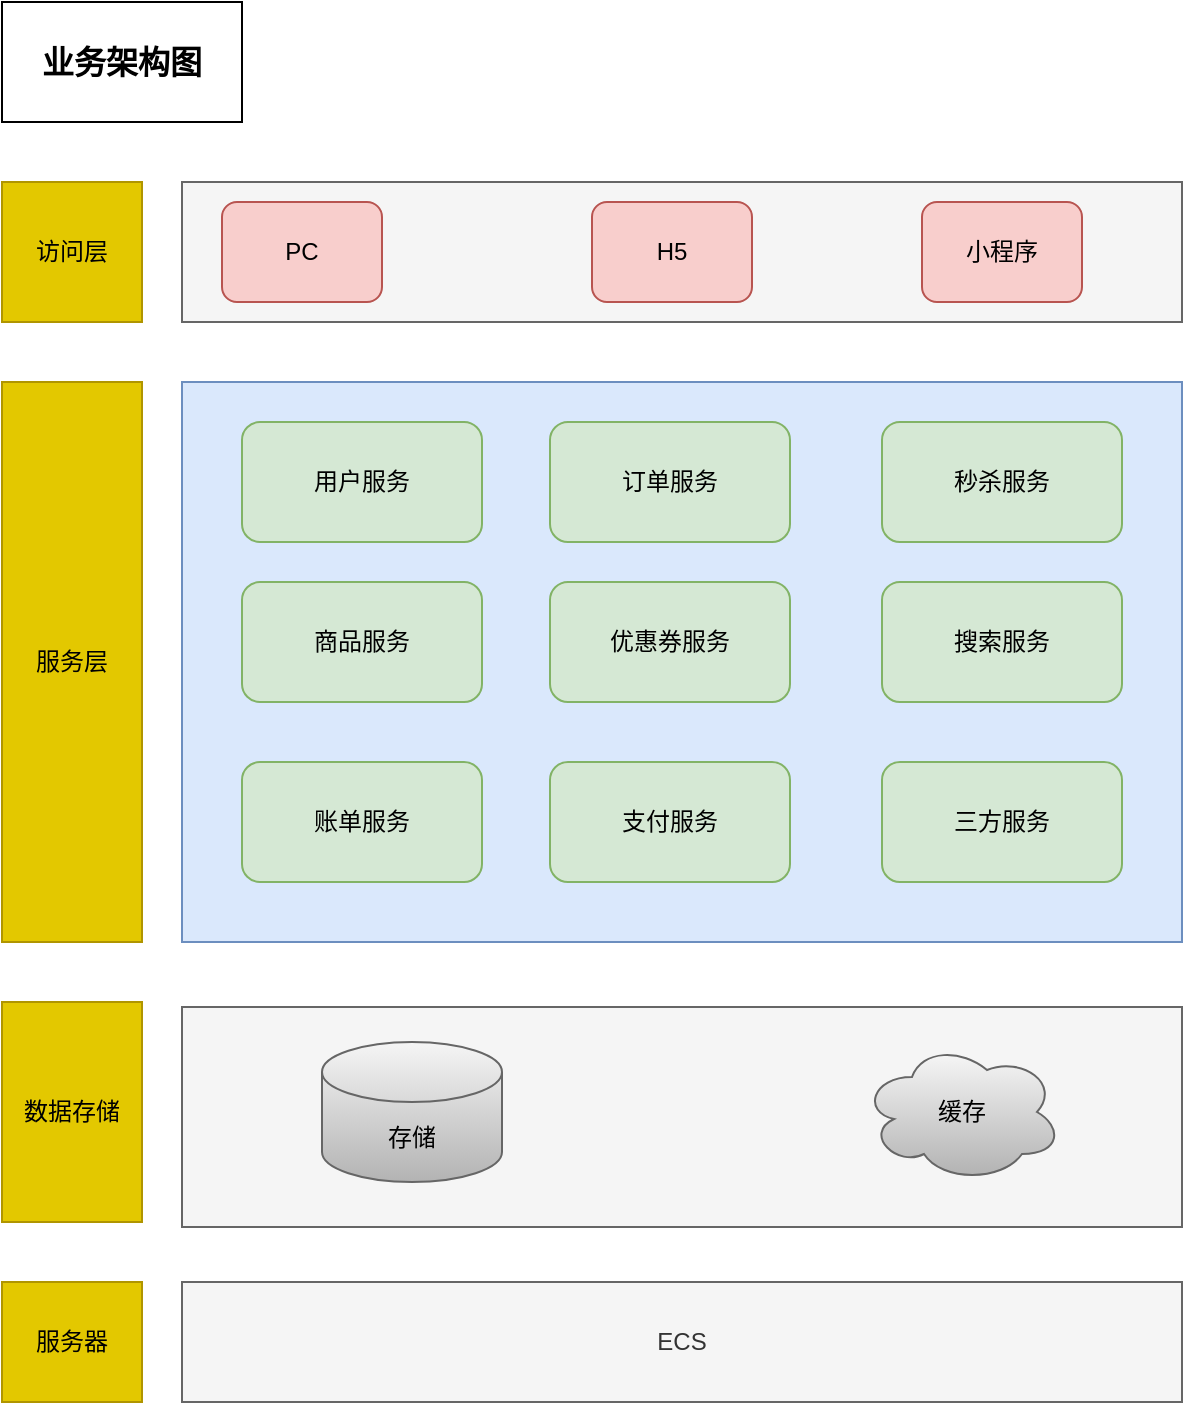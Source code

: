 <mxfile version="22.1.18" type="github" pages="10">
  <diagram id="zgdJRmDadTKd85lx_OF3" name="业务图">
    <mxGraphModel dx="1434" dy="746" grid="1" gridSize="10" guides="1" tooltips="1" connect="1" arrows="1" fold="1" page="1" pageScale="1" pageWidth="827" pageHeight="1169" math="0" shadow="0">
      <root>
        <mxCell id="0" />
        <mxCell id="1" parent="0" />
        <mxCell id="xtoXwIOmK_JS2XSk1O71-1" value="" style="rounded=0;whiteSpace=wrap;html=1;fillColor=#f5f5f5;fontColor=#333333;strokeColor=#666666;" parent="1" vertex="1">
          <mxGeometry x="150" y="90" width="500" height="70" as="geometry" />
        </mxCell>
        <mxCell id="xtoXwIOmK_JS2XSk1O71-2" value="PC" style="rounded=1;whiteSpace=wrap;html=1;fillColor=#f8cecc;strokeColor=#b85450;" parent="1" vertex="1">
          <mxGeometry x="170" y="100" width="80" height="50" as="geometry" />
        </mxCell>
        <mxCell id="xtoXwIOmK_JS2XSk1O71-3" value="小程序" style="rounded=1;whiteSpace=wrap;html=1;fillColor=#f8cecc;strokeColor=#b85450;" parent="1" vertex="1">
          <mxGeometry x="520" y="100" width="80" height="50" as="geometry" />
        </mxCell>
        <mxCell id="xtoXwIOmK_JS2XSk1O71-4" value="H5" style="rounded=1;whiteSpace=wrap;html=1;fillColor=#f8cecc;strokeColor=#b85450;" parent="1" vertex="1">
          <mxGeometry x="355" y="100" width="80" height="50" as="geometry" />
        </mxCell>
        <mxCell id="xtoXwIOmK_JS2XSk1O71-6" value="" style="rounded=0;whiteSpace=wrap;html=1;fillColor=#dae8fc;strokeColor=#6c8ebf;" parent="1" vertex="1">
          <mxGeometry x="150" y="190" width="500" height="280" as="geometry" />
        </mxCell>
        <mxCell id="xtoXwIOmK_JS2XSk1O71-7" value="用户服务" style="rounded=1;whiteSpace=wrap;html=1;fillColor=#d5e8d4;strokeColor=#82b366;" parent="1" vertex="1">
          <mxGeometry x="180" y="210" width="120" height="60" as="geometry" />
        </mxCell>
        <mxCell id="xtoXwIOmK_JS2XSk1O71-8" value="商品服务" style="rounded=1;whiteSpace=wrap;html=1;fillColor=#d5e8d4;strokeColor=#82b366;" parent="1" vertex="1">
          <mxGeometry x="180" y="290" width="120" height="60" as="geometry" />
        </mxCell>
        <mxCell id="xtoXwIOmK_JS2XSk1O71-9" value="订单服务" style="rounded=1;whiteSpace=wrap;html=1;fillColor=#d5e8d4;strokeColor=#82b366;" parent="1" vertex="1">
          <mxGeometry x="334" y="210" width="120" height="60" as="geometry" />
        </mxCell>
        <mxCell id="xtoXwIOmK_JS2XSk1O71-10" value="优惠券服务" style="rounded=1;whiteSpace=wrap;html=1;fillColor=#d5e8d4;strokeColor=#82b366;" parent="1" vertex="1">
          <mxGeometry x="334" y="290" width="120" height="60" as="geometry" />
        </mxCell>
        <mxCell id="xtoXwIOmK_JS2XSk1O71-11" value="秒杀服务" style="rounded=1;whiteSpace=wrap;html=1;fillColor=#d5e8d4;strokeColor=#82b366;" parent="1" vertex="1">
          <mxGeometry x="500" y="210" width="120" height="60" as="geometry" />
        </mxCell>
        <mxCell id="xtoXwIOmK_JS2XSk1O71-12" value="搜索服务" style="rounded=1;whiteSpace=wrap;html=1;fillColor=#d5e8d4;strokeColor=#82b366;" parent="1" vertex="1">
          <mxGeometry x="500" y="290" width="120" height="60" as="geometry" />
        </mxCell>
        <mxCell id="xtoXwIOmK_JS2XSk1O71-13" value="支付服务" style="rounded=1;whiteSpace=wrap;html=1;fillColor=#d5e8d4;strokeColor=#82b366;" parent="1" vertex="1">
          <mxGeometry x="334" y="380" width="120" height="60" as="geometry" />
        </mxCell>
        <mxCell id="xtoXwIOmK_JS2XSk1O71-14" value="账单服务" style="rounded=1;whiteSpace=wrap;html=1;fillColor=#d5e8d4;strokeColor=#82b366;" parent="1" vertex="1">
          <mxGeometry x="180" y="380" width="120" height="60" as="geometry" />
        </mxCell>
        <mxCell id="xtoXwIOmK_JS2XSk1O71-16" value="" style="rounded=0;whiteSpace=wrap;html=1;fillColor=#f5f5f5;strokeColor=#666666;fontColor=#333333;" parent="1" vertex="1">
          <mxGeometry x="150" y="502.5" width="500" height="110" as="geometry" />
        </mxCell>
        <mxCell id="xtoXwIOmK_JS2XSk1O71-18" value="存储" style="shape=cylinder3;whiteSpace=wrap;html=1;boundedLbl=1;backgroundOutline=1;size=15;fillColor=#f5f5f5;gradientColor=#b3b3b3;strokeColor=#666666;" parent="1" vertex="1">
          <mxGeometry x="220" y="520" width="90" height="70" as="geometry" />
        </mxCell>
        <mxCell id="xtoXwIOmK_JS2XSk1O71-19" value="缓存" style="ellipse;shape=cloud;whiteSpace=wrap;html=1;fillColor=#f5f5f5;gradientColor=#b3b3b3;strokeColor=#666666;" parent="1" vertex="1">
          <mxGeometry x="490" y="520" width="100" height="70" as="geometry" />
        </mxCell>
        <mxCell id="xtoXwIOmK_JS2XSk1O71-26" value="访问层" style="rounded=0;whiteSpace=wrap;html=1;fillColor=#e3c800;fontColor=#000000;strokeColor=#B09500;" parent="1" vertex="1">
          <mxGeometry x="60" y="90" width="70" height="70" as="geometry" />
        </mxCell>
        <mxCell id="xtoXwIOmK_JS2XSk1O71-27" value="服务层" style="rounded=0;whiteSpace=wrap;html=1;fillColor=#e3c800;fontColor=#000000;strokeColor=#B09500;" parent="1" vertex="1">
          <mxGeometry x="60" y="190" width="70" height="280" as="geometry" />
        </mxCell>
        <mxCell id="xtoXwIOmK_JS2XSk1O71-28" value="数据存储" style="rounded=0;whiteSpace=wrap;html=1;fillColor=#e3c800;fontColor=#000000;strokeColor=#B09500;" parent="1" vertex="1">
          <mxGeometry x="60" y="500" width="70" height="110" as="geometry" />
        </mxCell>
        <mxCell id="E2RCYmBUNRqEtysCa7kY-1" value="服务器" style="rounded=0;whiteSpace=wrap;html=1;fillColor=#e3c800;fontColor=#000000;strokeColor=#B09500;" parent="1" vertex="1">
          <mxGeometry x="60" y="640" width="70" height="60" as="geometry" />
        </mxCell>
        <mxCell id="E2RCYmBUNRqEtysCa7kY-2" value="ECS" style="rounded=0;whiteSpace=wrap;html=1;fillColor=#f5f5f5;strokeColor=#666666;fontColor=#333333;" parent="1" vertex="1">
          <mxGeometry x="150" y="640" width="500" height="60" as="geometry" />
        </mxCell>
        <mxCell id="E2RCYmBUNRqEtysCa7kY-3" value="三方服务" style="rounded=1;whiteSpace=wrap;html=1;fillColor=#d5e8d4;strokeColor=#82b366;" parent="1" vertex="1">
          <mxGeometry x="500" y="380" width="120" height="60" as="geometry" />
        </mxCell>
        <mxCell id="zcS3qdO_pKeFqx_SqvbG-1" value="&lt;b&gt;&lt;font style=&quot;font-size: 16px;&quot;&gt;业务架构图&lt;/font&gt;&lt;/b&gt;" style="rounded=0;whiteSpace=wrap;html=1;" parent="1" vertex="1">
          <mxGeometry x="60" width="120" height="60" as="geometry" />
        </mxCell>
      </root>
    </mxGraphModel>
  </diagram>
  <diagram id="-EAZNEgunmirefUGwum4" name="应用图">
    <mxGraphModel dx="2261" dy="1915" grid="1" gridSize="10" guides="1" tooltips="1" connect="1" arrows="1" fold="1" page="1" pageScale="1" pageWidth="827" pageHeight="1169" math="0" shadow="0">
      <root>
        <mxCell id="0" />
        <mxCell id="1" parent="0" />
        <mxCell id="mnMwLImzIGz6q7EHPFvU-1" value="应用架构图" style="rounded=0;whiteSpace=wrap;html=1;fontSize=16;" parent="1" vertex="1">
          <mxGeometry x="-50" y="-10" width="120" height="60" as="geometry" />
        </mxCell>
        <mxCell id="CRw9hJQ0sodZ4lMIkbq--1" value="" style="rounded=0;whiteSpace=wrap;html=1;fontSize=16;fillColor=#f5f5f5;fontColor=#333333;strokeColor=#666666;" parent="1" vertex="1">
          <mxGeometry x="210" y="50" width="470" height="80" as="geometry" />
        </mxCell>
        <mxCell id="d3U4OvfFF0gRjJILiXkg-1" value="PC" style="rounded=1;whiteSpace=wrap;html=1;fillColor=#f8cecc;strokeColor=#b85450;" parent="1" vertex="1">
          <mxGeometry x="240" y="60" width="80" height="50" as="geometry" />
        </mxCell>
        <mxCell id="d3U4OvfFF0gRjJILiXkg-2" value="小程序" style="rounded=1;whiteSpace=wrap;html=1;fillColor=#f8cecc;strokeColor=#b85450;" parent="1" vertex="1">
          <mxGeometry x="580" y="60" width="80" height="50" as="geometry" />
        </mxCell>
        <mxCell id="d3U4OvfFF0gRjJILiXkg-3" value="H5" style="rounded=1;whiteSpace=wrap;html=1;fillColor=#f8cecc;strokeColor=#b85450;" parent="1" vertex="1">
          <mxGeometry x="414" y="60" width="80" height="50" as="geometry" />
        </mxCell>
        <mxCell id="d3U4OvfFF0gRjJILiXkg-5" value="" style="rounded=0;whiteSpace=wrap;html=1;fontSize=16;fillColor=#ffe6cc;strokeColor=#d79b00;" parent="1" vertex="1">
          <mxGeometry x="210" y="220" width="470" height="270" as="geometry" />
        </mxCell>
        <mxCell id="d3U4OvfFF0gRjJILiXkg-6" value="用户服务" style="rounded=1;whiteSpace=wrap;html=1;fillColor=#d5e8d4;strokeColor=#82b366;" parent="1" vertex="1">
          <mxGeometry x="230" y="240" width="120" height="60" as="geometry" />
        </mxCell>
        <mxCell id="d3U4OvfFF0gRjJILiXkg-7" value="支付服务" style="rounded=1;whiteSpace=wrap;html=1;fillColor=#d5e8d4;strokeColor=#82b366;" parent="1" vertex="1">
          <mxGeometry x="230" y="320" width="120" height="60" as="geometry" />
        </mxCell>
        <mxCell id="d3U4OvfFF0gRjJILiXkg-8" value="订单服务" style="rounded=1;whiteSpace=wrap;html=1;fillColor=#d5e8d4;strokeColor=#82b366;" parent="1" vertex="1">
          <mxGeometry x="550" y="240" width="120" height="60" as="geometry" />
        </mxCell>
        <mxCell id="d3U4OvfFF0gRjJILiXkg-9" value="商品服务" style="rounded=1;whiteSpace=wrap;html=1;fillColor=#d5e8d4;strokeColor=#82b366;" parent="1" vertex="1">
          <mxGeometry x="385" y="240" width="120" height="60" as="geometry" />
        </mxCell>
        <mxCell id="d3U4OvfFF0gRjJILiXkg-10" value="秒杀服务" style="rounded=1;whiteSpace=wrap;html=1;fillColor=#d5e8d4;strokeColor=#82b366;" parent="1" vertex="1">
          <mxGeometry x="230" y="400" width="120" height="60" as="geometry" />
        </mxCell>
        <mxCell id="d3U4OvfFF0gRjJILiXkg-11" value="统计服务" style="rounded=1;whiteSpace=wrap;html=1;fillColor=#d5e8d4;strokeColor=#82b366;" parent="1" vertex="1">
          <mxGeometry x="550" y="320" width="120" height="60" as="geometry" />
        </mxCell>
        <mxCell id="d3U4OvfFF0gRjJILiXkg-12" value="账单服务" style="rounded=1;whiteSpace=wrap;html=1;fillColor=#d5e8d4;strokeColor=#82b366;" parent="1" vertex="1">
          <mxGeometry x="385" y="320" width="120" height="60" as="geometry" />
        </mxCell>
        <mxCell id="d3U4OvfFF0gRjJILiXkg-14" value="三方服务" style="rounded=1;whiteSpace=wrap;html=1;fillColor=#d5e8d4;strokeColor=#82b366;" parent="1" vertex="1">
          <mxGeometry x="550" y="400" width="120" height="60" as="geometry" />
        </mxCell>
        <mxCell id="d3U4OvfFF0gRjJILiXkg-15" value="搜索服务" style="rounded=1;whiteSpace=wrap;html=1;fillColor=#d5e8d4;strokeColor=#82b366;" parent="1" vertex="1">
          <mxGeometry x="385" y="400" width="120" height="60" as="geometry" />
        </mxCell>
        <mxCell id="TOafSW1gS1YSEg1aPTFh-1" value="" style="rounded=0;whiteSpace=wrap;html=1;fontSize=16;fillColor=#e1d5e7;strokeColor=#9673a6;" parent="1" vertex="1">
          <mxGeometry x="210" y="510" width="470" height="115" as="geometry" />
        </mxCell>
        <mxCell id="TOafSW1gS1YSEg1aPTFh-2" value="DB" style="shape=cylinder3;whiteSpace=wrap;html=1;boundedLbl=1;backgroundOutline=1;size=15;fillColor=#f5f5f5;gradientColor=#b3b3b3;strokeColor=#666666;" parent="1" vertex="1">
          <mxGeometry x="220" y="525" width="70" height="90" as="geometry" />
        </mxCell>
        <mxCell id="vaPCh-oCsp7Cv2tTnfEl-1" value="缓存" style="ellipse;shape=cloud;whiteSpace=wrap;html=1;fillColor=#f5f5f5;gradientColor=#b3b3b3;strokeColor=#666666;" parent="1" vertex="1">
          <mxGeometry x="310" y="535" width="100" height="70" as="geometry" />
        </mxCell>
        <mxCell id="vaPCh-oCsp7Cv2tTnfEl-2" value="MQ" style="ellipse;whiteSpace=wrap;html=1;fontSize=12;fillColor=#f5f5f5;strokeColor=#666666;gradientColor=#b3b3b3;" parent="1" vertex="1">
          <mxGeometry x="420" y="530" width="100" height="75" as="geometry" />
        </mxCell>
        <mxCell id="vaPCh-oCsp7Cv2tTnfEl-3" value="搜索引擎" style="shape=parallelogram;perimeter=parallelogramPerimeter;whiteSpace=wrap;html=1;fixedSize=1;fontSize=12;fillColor=#f5f5f5;gradientColor=#b3b3b3;strokeColor=#666666;" parent="1" vertex="1">
          <mxGeometry x="530" y="535" width="100" height="60" as="geometry" />
        </mxCell>
        <mxCell id="vaPCh-oCsp7Cv2tTnfEl-4" value="ECS" style="rounded=0;whiteSpace=wrap;html=1;fontSize=16;fillColor=#b1ddf0;strokeColor=#10739e;" parent="1" vertex="1">
          <mxGeometry x="210" y="650" width="470" height="50" as="geometry" />
        </mxCell>
        <mxCell id="vaPCh-oCsp7Cv2tTnfEl-7" value="" style="rounded=0;whiteSpace=wrap;html=1;fontSize=12;fillColor=#dae8fc;strokeColor=#6c8ebf;" parent="1" vertex="1">
          <mxGeometry x="210" y="150" width="470" height="50" as="geometry" />
        </mxCell>
        <mxCell id="vaPCh-oCsp7Cv2tTnfEl-8" value="服务端网关" style="rounded=1;whiteSpace=wrap;html=1;fontSize=12;fillColor=#fff2cc;gradientColor=#ffd966;strokeColor=#d6b656;" parent="1" vertex="1">
          <mxGeometry x="255" y="157.5" width="130" height="32.5" as="geometry" />
        </mxCell>
        <mxCell id="vaPCh-oCsp7Cv2tTnfEl-9" value="应用网关" style="rounded=1;whiteSpace=wrap;html=1;fontSize=12;fillColor=#fff2cc;gradientColor=#ffd966;strokeColor=#d6b656;" parent="1" vertex="1">
          <mxGeometry x="505" y="157.5" width="130" height="32.5" as="geometry" />
        </mxCell>
        <mxCell id="xbIH10EtjWTf_hWt936f-1" value="访问层" style="rounded=0;whiteSpace=wrap;html=1;fillColor=#eeeeee;strokeColor=#36393d;" parent="1" vertex="1">
          <mxGeometry x="100" y="50" width="70" height="70" as="geometry" />
        </mxCell>
        <mxCell id="xbIH10EtjWTf_hWt936f-2" value="服务层" style="rounded=0;whiteSpace=wrap;html=1;fillColor=#eeeeee;strokeColor=#36393d;" parent="1" vertex="1">
          <mxGeometry x="100" y="220" width="70" height="270" as="geometry" />
        </mxCell>
        <mxCell id="xbIH10EtjWTf_hWt936f-3" value="数据存储" style="rounded=0;whiteSpace=wrap;html=1;fillColor=#eeeeee;strokeColor=#36393d;" parent="1" vertex="1">
          <mxGeometry x="100" y="512.5" width="70" height="110" as="geometry" />
        </mxCell>
        <mxCell id="xbIH10EtjWTf_hWt936f-4" value="服务器" style="rounded=0;whiteSpace=wrap;html=1;fillColor=#eeeeee;strokeColor=#36393d;" parent="1" vertex="1">
          <mxGeometry x="100" y="650" width="70" height="50" as="geometry" />
        </mxCell>
        <mxCell id="xbIH10EtjWTf_hWt936f-5" value="访问层" style="rounded=0;whiteSpace=wrap;html=1;fillColor=#eeeeee;strokeColor=#36393d;" parent="1" vertex="1">
          <mxGeometry x="100" y="140" width="70" height="60" as="geometry" />
        </mxCell>
      </root>
    </mxGraphModel>
  </diagram>
  <diagram id="GV_tYBrNulSycVrc6Mj5" name="技术架构图">
    <mxGraphModel dx="2261" dy="1915" grid="1" gridSize="10" guides="1" tooltips="1" connect="1" arrows="1" fold="1" page="1" pageScale="1" pageWidth="827" pageHeight="1169" math="0" shadow="0">
      <root>
        <mxCell id="0" />
        <mxCell id="1" parent="0" />
        <mxCell id="Jwzpav3NZzIgkcUFiGqh-1" value="技术架构图" style="rounded=0;whiteSpace=wrap;html=1;fontSize=16;" parent="1" vertex="1">
          <mxGeometry x="-50" y="-10" width="120" height="60" as="geometry" />
        </mxCell>
        <mxCell id="Jwzpav3NZzIgkcUFiGqh-2" value="" style="rounded=0;whiteSpace=wrap;html=1;fontSize=16;fillColor=#f5f5f5;fontColor=#333333;strokeColor=#666666;" parent="1" vertex="1">
          <mxGeometry x="210" y="50" width="580" height="80" as="geometry" />
        </mxCell>
        <mxCell id="Jwzpav3NZzIgkcUFiGqh-3" value="PC" style="rounded=1;whiteSpace=wrap;html=1;fillColor=#f8cecc;strokeColor=#b85450;" parent="1" vertex="1">
          <mxGeometry x="240" y="60" width="80" height="50" as="geometry" />
        </mxCell>
        <mxCell id="Jwzpav3NZzIgkcUFiGqh-4" value="小程序" style="rounded=1;whiteSpace=wrap;html=1;fillColor=#f8cecc;strokeColor=#b85450;" parent="1" vertex="1">
          <mxGeometry x="650" y="60" width="80" height="50" as="geometry" />
        </mxCell>
        <mxCell id="Jwzpav3NZzIgkcUFiGqh-5" value="H5" style="rounded=1;whiteSpace=wrap;html=1;fillColor=#f8cecc;strokeColor=#b85450;" parent="1" vertex="1">
          <mxGeometry x="450" y="60" width="80" height="50" as="geometry" />
        </mxCell>
        <UserObject label="" tags="常用" id="Jwzpav3NZzIgkcUFiGqh-6">
          <mxCell style="rounded=0;whiteSpace=wrap;html=1;fontSize=16;fillColor=#ffe6cc;strokeColor=#d79b00;" parent="1" vertex="1">
            <mxGeometry x="210" y="220" width="470" height="220" as="geometry" />
          </mxCell>
        </UserObject>
        <mxCell id="Jwzpav3NZzIgkcUFiGqh-7" value="用户服务" style="rounded=1;whiteSpace=wrap;html=1;fillColor=#d5e8d4;strokeColor=#82b366;" parent="1" vertex="1">
          <mxGeometry x="230" y="240" width="70" height="40" as="geometry" />
        </mxCell>
        <mxCell id="Jwzpav3NZzIgkcUFiGqh-16" value="" style="rounded=0;whiteSpace=wrap;html=1;fontSize=16;fillColor=#e1d5e7;strokeColor=#9673a6;" parent="1" vertex="1">
          <mxGeometry x="210" y="470" width="580" height="110" as="geometry" />
        </mxCell>
        <mxCell id="Jwzpav3NZzIgkcUFiGqh-17" value="mysql" style="shape=cylinder3;whiteSpace=wrap;html=1;boundedLbl=1;backgroundOutline=1;size=15;fillColor=#f5f5f5;gradientColor=#b3b3b3;strokeColor=#666666;" parent="1" vertex="1">
          <mxGeometry x="220" y="485" width="70" height="90" as="geometry" />
        </mxCell>
        <mxCell id="Jwzpav3NZzIgkcUFiGqh-18" value="redis" style="ellipse;shape=cloud;whiteSpace=wrap;html=1;fillColor=#f5f5f5;gradientColor=#b3b3b3;strokeColor=#666666;" parent="1" vertex="1">
          <mxGeometry x="320" y="495" width="100" height="70" as="geometry" />
        </mxCell>
        <mxCell id="Jwzpav3NZzIgkcUFiGqh-19" value="rocketMQ" style="ellipse;whiteSpace=wrap;html=1;fontSize=12;fillColor=#f5f5f5;strokeColor=#666666;gradientColor=#b3b3b3;" parent="1" vertex="1">
          <mxGeometry x="450" y="497.5" width="84" height="62.5" as="geometry" />
        </mxCell>
        <mxCell id="Jwzpav3NZzIgkcUFiGqh-21" value="ECS" style="rounded=0;whiteSpace=wrap;html=1;fontSize=16;fillColor=#b1ddf0;strokeColor=#10739e;" parent="1" vertex="1">
          <mxGeometry x="210" y="610" width="580" height="50" as="geometry" />
        </mxCell>
        <mxCell id="Jwzpav3NZzIgkcUFiGqh-22" value="" style="rounded=0;whiteSpace=wrap;html=1;fontSize=12;fillColor=#dae8fc;strokeColor=#6c8ebf;" parent="1" vertex="1">
          <mxGeometry x="210" y="150" width="470" height="50" as="geometry" />
        </mxCell>
        <mxCell id="Jwzpav3NZzIgkcUFiGqh-23" value="nginx" style="rounded=1;whiteSpace=wrap;html=1;fontSize=12;fillColor=#fff2cc;gradientColor=#ffd966;strokeColor=#d6b656;" parent="1" vertex="1">
          <mxGeometry x="255" y="157.5" width="130" height="32.5" as="geometry" />
        </mxCell>
        <mxCell id="Jwzpav3NZzIgkcUFiGqh-24" value="api-gateway" style="rounded=1;whiteSpace=wrap;html=1;fontSize=12;fillColor=#fff2cc;gradientColor=#ffd966;strokeColor=#d6b656;" parent="1" vertex="1">
          <mxGeometry x="505" y="157.5" width="130" height="32.5" as="geometry" />
        </mxCell>
        <mxCell id="Jwzpav3NZzIgkcUFiGqh-25" value="访问层" style="rounded=0;whiteSpace=wrap;html=1;fillColor=#eeeeee;strokeColor=#36393d;" parent="1" vertex="1">
          <mxGeometry x="100" y="50" width="70" height="80" as="geometry" />
        </mxCell>
        <mxCell id="Jwzpav3NZzIgkcUFiGqh-26" value="服务层" style="rounded=0;whiteSpace=wrap;html=1;fillColor=#eeeeee;strokeColor=#36393d;" parent="1" vertex="1">
          <mxGeometry x="100" y="220" width="70" height="220" as="geometry" />
        </mxCell>
        <mxCell id="Jwzpav3NZzIgkcUFiGqh-27" value="数据存储" style="rounded=0;whiteSpace=wrap;html=1;fillColor=#eeeeee;strokeColor=#36393d;" parent="1" vertex="1">
          <mxGeometry x="100" y="472.5" width="70" height="110" as="geometry" />
        </mxCell>
        <mxCell id="Jwzpav3NZzIgkcUFiGqh-28" value="服务器" style="rounded=0;whiteSpace=wrap;html=1;fillColor=#eeeeee;strokeColor=#36393d;" parent="1" vertex="1">
          <mxGeometry x="100" y="610" width="70" height="50" as="geometry" />
        </mxCell>
        <mxCell id="Jwzpav3NZzIgkcUFiGqh-29" value="访问层" style="rounded=0;whiteSpace=wrap;html=1;fillColor=#eeeeee;strokeColor=#36393d;" parent="1" vertex="1">
          <mxGeometry x="100" y="150" width="70" height="50" as="geometry" />
        </mxCell>
        <mxCell id="Jwzpav3NZzIgkcUFiGqh-30" value="es" style="ellipse;whiteSpace=wrap;html=1;fontSize=12;fillColor=#f5f5f5;strokeColor=#666666;gradientColor=#b3b3b3;" parent="1" vertex="1">
          <mxGeometry x="570" y="495" width="65" height="67.5" as="geometry" />
        </mxCell>
        <mxCell id="Jwzpav3NZzIgkcUFiGqh-31" value="阿里云oss" style="ellipse;whiteSpace=wrap;html=1;fontSize=12;fillColor=#f5f5f5;strokeColor=#666666;gradientColor=#b3b3b3;" parent="1" vertex="1">
          <mxGeometry x="680" y="498.13" width="70" height="63.75" as="geometry" />
        </mxCell>
        <mxCell id="Jwzpav3NZzIgkcUFiGqh-32" value="支付服务" style="rounded=1;whiteSpace=wrap;html=1;fillColor=#d5e8d4;strokeColor=#82b366;" parent="1" vertex="1">
          <mxGeometry x="230" y="300" width="70" height="40" as="geometry" />
        </mxCell>
        <mxCell id="Jwzpav3NZzIgkcUFiGqh-33" value="秒杀服务" style="rounded=1;whiteSpace=wrap;html=1;fillColor=#d5e8d4;strokeColor=#82b366;" parent="1" vertex="1">
          <mxGeometry x="320" y="300" width="70" height="40" as="geometry" />
        </mxCell>
        <mxCell id="Jwzpav3NZzIgkcUFiGqh-34" value="搜索服务" style="rounded=1;whiteSpace=wrap;html=1;fillColor=#d5e8d4;strokeColor=#82b366;" parent="1" vertex="1">
          <mxGeometry x="410" y="300" width="70" height="40" as="geometry" />
        </mxCell>
        <mxCell id="Jwzpav3NZzIgkcUFiGqh-35" value="订单服务" style="rounded=1;whiteSpace=wrap;html=1;fillColor=#d5e8d4;strokeColor=#82b366;" parent="1" vertex="1">
          <mxGeometry x="410" y="240" width="70" height="40" as="geometry" />
        </mxCell>
        <mxCell id="Jwzpav3NZzIgkcUFiGqh-36" value="商品服务" style="rounded=1;whiteSpace=wrap;html=1;fillColor=#d5e8d4;strokeColor=#82b366;" parent="1" vertex="1">
          <mxGeometry x="320" y="240" width="70" height="40" as="geometry" />
        </mxCell>
        <mxCell id="Jwzpav3NZzIgkcUFiGqh-37" value="三方服务" style="rounded=1;whiteSpace=wrap;html=1;fillColor=#d5e8d4;strokeColor=#82b366;" parent="1" vertex="1">
          <mxGeometry x="520" y="300" width="70" height="40" as="geometry" />
        </mxCell>
        <mxCell id="Jwzpav3NZzIgkcUFiGqh-38" value="账单服务" style="rounded=1;whiteSpace=wrap;html=1;fillColor=#d5e8d4;strokeColor=#82b366;" parent="1" vertex="1">
          <mxGeometry x="230" y="360" width="70" height="40" as="geometry" />
        </mxCell>
        <mxCell id="Jwzpav3NZzIgkcUFiGqh-39" value="统计服务" style="rounded=1;whiteSpace=wrap;html=1;fillColor=#d5e8d4;strokeColor=#82b366;" parent="1" vertex="1">
          <mxGeometry x="320" y="360" width="70" height="40" as="geometry" />
        </mxCell>
        <mxCell id="NscSC0sRA8JY8pedQbsX-1" value="" style="rounded=0;whiteSpace=wrap;html=1;fontSize=16;fillColor=#ffe6cc;strokeColor=#d79b00;" parent="1" vertex="1">
          <mxGeometry x="700" y="150" width="90" height="290" as="geometry" />
        </mxCell>
        <mxCell id="NscSC0sRA8JY8pedQbsX-2" value="注册中心nacos" style="rounded=1;whiteSpace=wrap;html=1;fillColor=#d5e8d4;strokeColor=#82b366;" parent="1" vertex="1">
          <mxGeometry x="710" y="155" width="70" height="40" as="geometry" />
        </mxCell>
        <mxCell id="NscSC0sRA8JY8pedQbsX-3" value="配置中心nacos" style="rounded=1;whiteSpace=wrap;html=1;fillColor=#d5e8d4;strokeColor=#82b366;" parent="1" vertex="1">
          <mxGeometry x="710" y="235" width="70" height="40" as="geometry" />
        </mxCell>
        <mxCell id="NscSC0sRA8JY8pedQbsX-4" value="限流中心sentinel" style="rounded=1;whiteSpace=wrap;html=1;fillColor=#d5e8d4;strokeColor=#82b366;" parent="1" vertex="1">
          <mxGeometry x="710" y="310" width="70" height="40" as="geometry" />
        </mxCell>
        <mxCell id="NscSC0sRA8JY8pedQbsX-6" value="定时任务&lt;br&gt;xxl-job" style="rounded=1;whiteSpace=wrap;html=1;fillColor=#d5e8d4;strokeColor=#82b366;" parent="1" vertex="1">
          <mxGeometry x="520" y="240" width="70" height="40" as="geometry" />
        </mxCell>
        <mxCell id="NscSC0sRA8JY8pedQbsX-7" value="日志监控ELK" style="rounded=1;whiteSpace=wrap;html=1;fillColor=#d5e8d4;strokeColor=#82b366;" parent="1" vertex="1">
          <mxGeometry x="710" y="380" width="70" height="40" as="geometry" />
        </mxCell>
      </root>
    </mxGraphModel>
  </diagram>
  <diagram id="6BwU6NLxnyeOMRsvWoO8" name="数据架构图">
    <mxGraphModel dx="1434" dy="746" grid="1" gridSize="10" guides="1" tooltips="1" connect="1" arrows="1" fold="1" page="1" pageScale="1" pageWidth="827" pageHeight="1169" math="0" shadow="0">
      <root>
        <mxCell id="0" />
        <mxCell id="1" parent="0" />
        <mxCell id="l6dUDujn5eLXSEq888c1-1" value="订单数据架构图" style="rounded=0;whiteSpace=wrap;html=1;fontSize=12;" parent="1" vertex="1">
          <mxGeometry x="70" y="80" width="120" height="60" as="geometry" />
        </mxCell>
        <mxCell id="l6dUDujn5eLXSEq888c1-2" value="商家运营" style="shape=umlActor;verticalLabelPosition=bottom;verticalAlign=top;html=1;outlineConnect=0;fontSize=12;" parent="1" vertex="1">
          <mxGeometry x="810" y="270" width="40" height="80" as="geometry" />
        </mxCell>
        <mxCell id="l6dUDujn5eLXSEq888c1-3" value="" style="endArrow=classic;html=1;rounded=0;fontSize=12;" parent="1" edge="1">
          <mxGeometry width="50" height="50" relative="1" as="geometry">
            <mxPoint x="160" y="220" as="sourcePoint" />
            <mxPoint x="250" y="220" as="targetPoint" />
          </mxGeometry>
        </mxCell>
        <mxCell id="l6dUDujn5eLXSEq888c1-6" style="edgeStyle=orthogonalEdgeStyle;rounded=0;orthogonalLoop=1;jettySize=auto;html=1;fontSize=12;" parent="1" source="l6dUDujn5eLXSEq888c1-4" target="l6dUDujn5eLXSEq888c1-5" edge="1">
          <mxGeometry relative="1" as="geometry">
            <Array as="points">
              <mxPoint x="480" y="220" />
              <mxPoint x="480" y="220" />
            </Array>
          </mxGeometry>
        </mxCell>
        <mxCell id="l6dUDujn5eLXSEq888c1-7" value="下单" style="edgeLabel;html=1;align=center;verticalAlign=middle;resizable=0;points=[];fontSize=12;" parent="l6dUDujn5eLXSEq888c1-6" vertex="1" connectable="0">
          <mxGeometry x="-0.133" y="1" relative="1" as="geometry">
            <mxPoint as="offset" />
          </mxGeometry>
        </mxCell>
        <mxCell id="l6dUDujn5eLXSEq888c1-4" value="商城H5" style="rounded=1;whiteSpace=wrap;html=1;fontSize=12;" parent="1" vertex="1">
          <mxGeometry x="270" y="190" width="120" height="60" as="geometry" />
        </mxCell>
        <mxCell id="l6dUDujn5eLXSEq888c1-5" value="订单db" style="rounded=1;whiteSpace=wrap;html=1;fontSize=12;" parent="1" vertex="1">
          <mxGeometry x="490" y="190" width="50" height="670" as="geometry" />
        </mxCell>
        <mxCell id="l6dUDujn5eLXSEq888c1-8" value="用户" style="shape=umlActor;verticalLabelPosition=bottom;verticalAlign=top;html=1;outlineConnect=0;fontSize=12;" parent="1" vertex="1">
          <mxGeometry x="110" y="190" width="40" height="60" as="geometry" />
        </mxCell>
        <mxCell id="l6dUDujn5eLXSEq888c1-24" value="" style="endArrow=classic;startArrow=classic;html=1;rounded=0;fontSize=12;" parent="1" edge="1">
          <mxGeometry width="50" height="50" relative="1" as="geometry">
            <mxPoint x="560" y="309.5" as="sourcePoint" />
            <mxPoint x="780" y="309.5" as="targetPoint" />
            <Array as="points">
              <mxPoint x="560" y="309.5" />
            </Array>
          </mxGeometry>
        </mxCell>
        <mxCell id="l6dUDujn5eLXSEq888c1-25" value="查看待发货单，发货，更新订单状态" style="edgeLabel;html=1;align=center;verticalAlign=middle;resizable=0;points=[];fontSize=12;" parent="l6dUDujn5eLXSEq888c1-24" vertex="1" connectable="0">
          <mxGeometry x="-0.082" relative="1" as="geometry">
            <mxPoint as="offset" />
          </mxGeometry>
        </mxCell>
        <mxCell id="l6dUDujn5eLXSEq888c1-26" value="用户" style="shape=umlActor;verticalLabelPosition=bottom;verticalAlign=top;html=1;outlineConnect=0;fontSize=12;" parent="1" vertex="1">
          <mxGeometry x="110" y="350" width="40" height="60" as="geometry" />
        </mxCell>
        <mxCell id="l6dUDujn5eLXSEq888c1-27" value="查看订单，收货，更新订单状态" style="endArrow=classic;html=1;rounded=0;fontSize=12;" parent="1" edge="1">
          <mxGeometry width="50" height="50" relative="1" as="geometry">
            <mxPoint x="180" y="390" as="sourcePoint" />
            <mxPoint x="470" y="390" as="targetPoint" />
            <Array as="points">
              <mxPoint x="470" y="390" />
            </Array>
          </mxGeometry>
        </mxCell>
        <mxCell id="l6dUDujn5eLXSEq888c1-29" value="收货-已完成" style="rounded=1;whiteSpace=wrap;html=1;fontSize=12;" parent="1" vertex="1">
          <mxGeometry x="430" y="410" width="50" height="30" as="geometry" />
        </mxCell>
        <mxCell id="l6dUDujn5eLXSEq888c1-30" value="待发货" style="rounded=1;whiteSpace=wrap;html=1;fontSize=12;" parent="1" vertex="1">
          <mxGeometry x="430" y="240" width="50" height="30" as="geometry" />
        </mxCell>
        <mxCell id="l6dUDujn5eLXSEq888c1-31" value="已发货" style="rounded=1;whiteSpace=wrap;html=1;fontSize=12;" parent="1" vertex="1">
          <mxGeometry x="570" y="340" width="50" height="30" as="geometry" />
        </mxCell>
        <mxCell id="l6dUDujn5eLXSEq888c1-32" value="用户" style="shape=umlActor;verticalLabelPosition=bottom;verticalAlign=top;html=1;outlineConnect=0;fontSize=12;" parent="1" vertex="1">
          <mxGeometry x="110" y="480" width="40" height="60" as="geometry" />
        </mxCell>
        <mxCell id="l6dUDujn5eLXSEq888c1-33" value="退货，新增退货单" style="endArrow=classic;html=1;rounded=0;fontSize=12;" parent="1" edge="1">
          <mxGeometry width="50" height="50" relative="1" as="geometry">
            <mxPoint x="160" y="509.5" as="sourcePoint" />
            <mxPoint x="450" y="509.5" as="targetPoint" />
            <Array as="points" />
          </mxGeometry>
        </mxCell>
        <mxCell id="l6dUDujn5eLXSEq888c1-34" value="售后-待处理" style="rounded=1;whiteSpace=wrap;html=1;fontSize=12;" parent="1" vertex="1">
          <mxGeometry x="430" y="530" width="50" height="30" as="geometry" />
        </mxCell>
        <mxCell id="l6dUDujn5eLXSEq888c1-35" value="审核，同意，填写收货地址" style="endArrow=classic;html=1;rounded=0;fontSize=12;" parent="1" edge="1">
          <mxGeometry width="50" height="50" relative="1" as="geometry">
            <mxPoint x="760" y="560" as="sourcePoint" />
            <mxPoint x="580" y="560" as="targetPoint" />
          </mxGeometry>
        </mxCell>
        <mxCell id="l6dUDujn5eLXSEq888c1-36" value="商家运营" style="shape=umlActor;verticalLabelPosition=bottom;verticalAlign=top;html=1;outlineConnect=0;fontSize=12;" parent="1" vertex="1">
          <mxGeometry x="790" y="510" width="37" height="80" as="geometry" />
        </mxCell>
        <mxCell id="l6dUDujn5eLXSEq888c1-38" value="售后-同意" style="rounded=1;whiteSpace=wrap;html=1;fontSize=12;" parent="1" vertex="1">
          <mxGeometry x="570" y="570" width="50" height="30" as="geometry" />
        </mxCell>
        <mxCell id="l6dUDujn5eLXSEq888c1-39" value="寄回 商品" style="endArrow=classic;html=1;rounded=0;fontSize=12;" parent="1" edge="1">
          <mxGeometry width="50" height="50" relative="1" as="geometry">
            <mxPoint x="180" y="665" as="sourcePoint" />
            <mxPoint x="470" y="665" as="targetPoint" />
            <Array as="points" />
          </mxGeometry>
        </mxCell>
        <mxCell id="l6dUDujn5eLXSEq888c1-40" value="用户" style="shape=umlActor;verticalLabelPosition=bottom;verticalAlign=top;html=1;outlineConnect=0;fontSize=12;" parent="1" vertex="1">
          <mxGeometry x="110" y="640" width="40" height="60" as="geometry" />
        </mxCell>
        <mxCell id="l6dUDujn5eLXSEq888c1-41" value="售后-寄回已发货" style="rounded=1;whiteSpace=wrap;html=1;fontSize=12;" parent="1" vertex="1">
          <mxGeometry x="430" y="685" width="50" height="30" as="geometry" />
        </mxCell>
        <mxCell id="l6dUDujn5eLXSEq888c1-45" value="售后-已收退货" style="endArrow=classic;html=1;rounded=0;fontSize=12;" parent="1" edge="1">
          <mxGeometry width="50" height="50" relative="1" as="geometry">
            <mxPoint x="743" y="720" as="sourcePoint" />
            <mxPoint x="563" y="720" as="targetPoint" />
          </mxGeometry>
        </mxCell>
        <mxCell id="l6dUDujn5eLXSEq888c1-46" value="商家运营" style="shape=umlActor;verticalLabelPosition=bottom;verticalAlign=top;html=1;outlineConnect=0;fontSize=12;" parent="1" vertex="1">
          <mxGeometry x="773" y="670" width="37" height="80" as="geometry" />
        </mxCell>
        <mxCell id="l6dUDujn5eLXSEq888c1-47" value="售后-退款" style="rounded=1;whiteSpace=wrap;html=1;fontSize=12;" parent="1" vertex="1">
          <mxGeometry x="553" y="740" width="50" height="30" as="geometry" />
        </mxCell>
        <mxCell id="l6dUDujn5eLXSEq888c1-48" value="收到退款" style="endArrow=classic;html=1;rounded=0;fontSize=12;" parent="1" edge="1">
          <mxGeometry width="50" height="50" relative="1" as="geometry">
            <mxPoint x="180" y="825" as="sourcePoint" />
            <mxPoint x="470" y="825" as="targetPoint" />
            <Array as="points" />
          </mxGeometry>
        </mxCell>
        <mxCell id="l6dUDujn5eLXSEq888c1-49" value="用户" style="shape=umlActor;verticalLabelPosition=bottom;verticalAlign=top;html=1;outlineConnect=0;fontSize=12;" parent="1" vertex="1">
          <mxGeometry x="110" y="800" width="40" height="60" as="geometry" />
        </mxCell>
        <mxCell id="l6dUDujn5eLXSEq888c1-50" value="售后-已完成" style="rounded=1;whiteSpace=wrap;html=1;fontSize=12;" parent="1" vertex="1">
          <mxGeometry x="430" y="830" width="50" height="30" as="geometry" />
        </mxCell>
        <mxCell id="sMSv_lGJ8Czs_id8nLD5-1" value="商家运营端" style="rounded=1;whiteSpace=wrap;html=1;fontSize=12;" parent="1" vertex="1">
          <mxGeometry x="620" y="190" width="120" height="60" as="geometry" />
        </mxCell>
      </root>
    </mxGraphModel>
  </diagram>
  <diagram id="M6vDhGYr25_s2HaF3He2" name="学员点播视频">
    <mxGraphModel dx="2261" dy="746" grid="1" gridSize="10" guides="1" tooltips="1" connect="1" arrows="1" fold="1" page="1" pageScale="1" pageWidth="827" pageHeight="1169" math="0" shadow="0">
      <root>
        <mxCell id="0" />
        <mxCell id="1" parent="0" />
        <mxCell id="dX-S3H51SPKCV-vBjsja-1" value="学员点播视频时序图" style="rounded=0;whiteSpace=wrap;html=1;fontSize=12;" parent="1" vertex="1">
          <mxGeometry x="-50" y="30" width="120" height="50" as="geometry" />
        </mxCell>
        <mxCell id="-FQO2a4cCp6h9veF90y7-2" value="学员" style="shape=umlLifeline;perimeter=lifelinePerimeter;whiteSpace=wrap;html=1;container=1;collapsible=0;recursiveResize=0;outlineConnect=0;" parent="1" vertex="1">
          <mxGeometry x="-50" y="130" width="100" height="490" as="geometry" />
        </mxCell>
        <mxCell id="-FQO2a4cCp6h9veF90y7-6" value="点击播放视频" style="html=1;verticalAlign=bottom;endArrow=block;rounded=0;" parent="-FQO2a4cCp6h9veF90y7-2" target="-FQO2a4cCp6h9veF90y7-3" edge="1">
          <mxGeometry width="80" relative="1" as="geometry">
            <mxPoint x="60" y="90" as="sourcePoint" />
            <mxPoint x="140" y="90" as="targetPoint" />
          </mxGeometry>
        </mxCell>
        <mxCell id="-FQO2a4cCp6h9veF90y7-22" value="展示给学员" style="html=1;verticalAlign=bottom;endArrow=block;rounded=0;" parent="-FQO2a4cCp6h9veF90y7-2" edge="1">
          <mxGeometry width="80" relative="1" as="geometry">
            <mxPoint x="200" y="440" as="sourcePoint" />
            <mxPoint x="70" y="440" as="targetPoint" />
          </mxGeometry>
        </mxCell>
        <mxCell id="-FQO2a4cCp6h9veF90y7-27" value="" style="html=1;points=[];perimeter=orthogonalPerimeter;fillColor=#d5e8d4;strokeColor=#82b366;" parent="-FQO2a4cCp6h9veF90y7-2" vertex="1">
          <mxGeometry x="45" y="80" width="10" height="380" as="geometry" />
        </mxCell>
        <mxCell id="-FQO2a4cCp6h9veF90y7-3" value="&lt;span style=&quot;caret-color: rgb(51, 51, 51); color: rgb(51, 51, 51); font-family: &amp;quot;Open Sans&amp;quot;, &amp;quot;Clear Sans&amp;quot;, &amp;quot;Helvetica Neue&amp;quot;, Helvetica, Arial, &amp;quot;Segoe UI Emoji&amp;quot;, sans-serif; font-size: 16px; orphans: 4; text-align: left; text-size-adjust: auto; background-color: rgb(255, 255, 255);&quot;&gt;小滴课堂后端平台&lt;/span&gt;" style="shape=umlLifeline;perimeter=lifelinePerimeter;whiteSpace=wrap;html=1;container=1;collapsible=0;recursiveResize=0;outlineConnect=0;" parent="1" vertex="1">
          <mxGeometry x="280" y="130" width="100" height="450" as="geometry" />
        </mxCell>
        <mxCell id="-FQO2a4cCp6h9veF90y7-14" value="" style="html=1;points=[];perimeter=orthogonalPerimeter;fillColor=#d5e8d4;strokeColor=#82b366;" parent="-FQO2a4cCp6h9veF90y7-3" vertex="1">
          <mxGeometry x="50" y="150" width="10" height="20" as="geometry" />
        </mxCell>
        <mxCell id="-FQO2a4cCp6h9veF90y7-15" value="查询指定视频的url" style="edgeStyle=orthogonalEdgeStyle;html=1;align=left;spacingLeft=2;endArrow=block;rounded=0;" parent="-FQO2a4cCp6h9veF90y7-3" edge="1">
          <mxGeometry relative="1" as="geometry">
            <mxPoint x="55" y="120" as="sourcePoint" />
            <Array as="points">
              <mxPoint x="90" y="120" />
              <mxPoint x="90" y="160" />
              <mxPoint x="60" y="160" />
            </Array>
            <mxPoint x="60" y="160" as="targetPoint" />
          </mxGeometry>
        </mxCell>
        <mxCell id="-FQO2a4cCp6h9veF90y7-28" value="" style="html=1;points=[];perimeter=orthogonalPerimeter;fillColor=#d5e8d4;strokeColor=#82b366;" parent="-FQO2a4cCp6h9veF90y7-3" vertex="1">
          <mxGeometry x="45" y="80" width="10" height="240" as="geometry" />
        </mxCell>
        <mxCell id="-FQO2a4cCp6h9veF90y7-4" value="&lt;span style=&quot;caret-color: rgb(51, 51, 51); color: rgb(51, 51, 51); font-family: &amp;quot;Open Sans&amp;quot;, &amp;quot;Clear Sans&amp;quot;, &amp;quot;Helvetica Neue&amp;quot;, Helvetica, Arial, &amp;quot;Segoe UI Emoji&amp;quot;, sans-serif; font-size: 16px; orphans: 4; text-align: left; text-size-adjust: auto; background-color: rgb(255, 255, 255);&quot;&gt;阿里云VOD&lt;/span&gt;" style="shape=umlLifeline;perimeter=lifelinePerimeter;whiteSpace=wrap;html=1;container=1;collapsible=0;recursiveResize=0;outlineConnect=0;" parent="1" vertex="1">
          <mxGeometry x="590" y="130" width="100" height="450" as="geometry" />
        </mxCell>
        <mxCell id="-FQO2a4cCp6h9veF90y7-24" value="返回播放地址" style="html=1;verticalAlign=bottom;endArrow=open;dashed=1;endSize=8;rounded=0;" parent="-FQO2a4cCp6h9veF90y7-4" edge="1">
          <mxGeometry relative="1" as="geometry">
            <mxPoint x="50" y="270" as="sourcePoint" />
            <mxPoint x="-260" y="270" as="targetPoint" />
          </mxGeometry>
        </mxCell>
        <mxCell id="-FQO2a4cCp6h9veF90y7-29" value="" style="html=1;points=[];perimeter=orthogonalPerimeter;fillColor=#d5e8d4;strokeColor=#82b366;" parent="-FQO2a4cCp6h9veF90y7-4" vertex="1">
          <mxGeometry x="45" y="170" width="10" height="120" as="geometry" />
        </mxCell>
        <mxCell id="-FQO2a4cCp6h9veF90y7-5" value="&lt;span style=&quot;caret-color: rgb(51, 51, 51); color: rgb(51, 51, 51); font-family: &amp;quot;Open Sans&amp;quot;, &amp;quot;Clear Sans&amp;quot;, &amp;quot;Helvetica Neue&amp;quot;, Helvetica, Arial, &amp;quot;Segoe UI Emoji&amp;quot;, sans-serif; font-size: 16px; font-style: normal; font-variant-caps: normal; font-weight: normal; letter-spacing: normal; orphans: 4; text-align: left; text-indent: 0px; text-transform: none; word-spacing: 0px; text-size-adjust: auto; -webkit-text-stroke-width: 0px; background-color: rgb(255, 255, 255); text-decoration: none; float: none; display: inline !important;&quot;&gt;前端播放器&lt;/span&gt;" style="shape=umlLifeline;perimeter=lifelinePerimeter;whiteSpace=wrap;html=1;container=1;collapsible=0;recursiveResize=0;outlineConnect=0;" parent="1" vertex="1">
          <mxGeometry x="110" y="130" width="100" height="520" as="geometry" />
        </mxCell>
        <mxCell id="-FQO2a4cCp6h9veF90y7-26" value="webSDK自动播放" style="edgeStyle=orthogonalEdgeStyle;html=1;align=left;spacingLeft=2;endArrow=block;rounded=0;startArrow=none;" parent="-FQO2a4cCp6h9veF90y7-5" source="-FQO2a4cCp6h9veF90y7-25" edge="1">
          <mxGeometry relative="1" as="geometry">
            <mxPoint x="55" y="340" as="sourcePoint" />
            <Array as="points">
              <mxPoint x="55" y="350" />
              <mxPoint x="85" y="350" />
              <mxPoint x="85" y="380" />
            </Array>
            <mxPoint x="60" y="380" as="targetPoint" />
          </mxGeometry>
        </mxCell>
        <mxCell id="-FQO2a4cCp6h9veF90y7-25" value="" style="html=1;points=[];perimeter=orthogonalPerimeter;fillColor=#d5e8d4;strokeColor=#82b366;" parent="-FQO2a4cCp6h9veF90y7-5" vertex="1">
          <mxGeometry x="50" y="340" width="10" height="60" as="geometry" />
        </mxCell>
        <mxCell id="-FQO2a4cCp6h9veF90y7-23" value="&lt;span style=&quot;caret-color: rgb(51, 51, 51); color: rgb(51, 51, 51); font-family: &amp;quot;Open Sans&amp;quot;, &amp;quot;Clear Sans&amp;quot;, &amp;quot;Helvetica Neue&amp;quot;, Helvetica, Arial, &amp;quot;Segoe UI Emoji&amp;quot;, sans-serif; font-size: 16px; orphans: 4; text-align: left; text-size-adjust: auto;&quot;&gt;请求阿里云vod获取播放地址&lt;/span&gt;" style="html=1;verticalAlign=bottom;endArrow=block;rounded=0;" parent="1" edge="1">
          <mxGeometry x="0.292" width="80" relative="1" as="geometry">
            <mxPoint x="330" y="330" as="sourcePoint" />
            <mxPoint x="639.5" y="330" as="targetPoint" />
            <mxPoint as="offset" />
          </mxGeometry>
        </mxCell>
        <mxCell id="-FQO2a4cCp6h9veF90y7-17" value="将视频播放地址返回给前端" style="html=1;verticalAlign=bottom;endArrow=open;dashed=1;endSize=8;rounded=0;startArrow=none;" parent="1" source="-FQO2a4cCp6h9veF90y7-30" edge="1">
          <mxGeometry relative="1" as="geometry">
            <mxPoint x="320" y="440" as="sourcePoint" />
            <mxPoint x="159.5" y="440" as="targetPoint" />
          </mxGeometry>
        </mxCell>
        <mxCell id="-FQO2a4cCp6h9veF90y7-30" value="" style="html=1;points=[];perimeter=orthogonalPerimeter;fillColor=#d5e8d4;strokeColor=#82b366;" parent="1" vertex="1">
          <mxGeometry x="155" y="400" width="10" height="200" as="geometry" />
        </mxCell>
        <mxCell id="-FQO2a4cCp6h9veF90y7-32" value="" style="html=1;verticalAlign=bottom;endArrow=none;dashed=1;endSize=8;rounded=0;" parent="1" target="-FQO2a4cCp6h9veF90y7-30" edge="1">
          <mxGeometry relative="1" as="geometry">
            <mxPoint x="320" y="440" as="sourcePoint" />
            <mxPoint x="159.5" y="440" as="targetPoint" />
          </mxGeometry>
        </mxCell>
      </root>
    </mxGraphModel>
  </diagram>
  <diagram id="3i7hQrNHva1dEEoX9wXs" name="讲师上传视频">
    <mxGraphModel dx="2261" dy="746" grid="1" gridSize="10" guides="1" tooltips="1" connect="1" arrows="1" fold="1" page="1" pageScale="1" pageWidth="827" pageHeight="1169" math="0" shadow="0">
      <root>
        <mxCell id="0" />
        <mxCell id="1" parent="0" />
        <mxCell id="apS-R8JsM1J65tj5F8J4-1" value="讲师录制视频" style="rounded=0;whiteSpace=wrap;html=1;fontSize=12;" parent="1" vertex="1">
          <mxGeometry x="-50" y="30" width="120" height="50" as="geometry" />
        </mxCell>
        <mxCell id="apS-R8JsM1J65tj5F8J4-2" value="&lt;span style=&quot;caret-color: rgb(51, 51, 51); color: rgb(51, 51, 51); font-family: &amp;quot;Open Sans&amp;quot;, &amp;quot;Clear Sans&amp;quot;, &amp;quot;Helvetica Neue&amp;quot;, Helvetica, Arial, &amp;quot;Segoe UI Emoji&amp;quot;, sans-serif; font-size: 16px; orphans: 4; text-align: left; text-size-adjust: auto; background-color: rgb(255, 255, 255);&quot;&gt;讲师&lt;/span&gt;" style="shape=umlLifeline;perimeter=lifelinePerimeter;whiteSpace=wrap;html=1;container=1;collapsible=0;recursiveResize=0;outlineConnect=0;" parent="1" vertex="1">
          <mxGeometry x="20" y="160" width="100" height="430" as="geometry" />
        </mxCell>
        <mxCell id="apS-R8JsM1J65tj5F8J4-8" value="" style="html=1;points=[];perimeter=orthogonalPerimeter;fillColor=#d5e8d4;strokeColor=#82b366;" parent="apS-R8JsM1J65tj5F8J4-2" vertex="1">
          <mxGeometry x="50" y="87" width="10" height="40" as="geometry" />
        </mxCell>
        <mxCell id="apS-R8JsM1J65tj5F8J4-9" value="录制视频" style="edgeStyle=orthogonalEdgeStyle;html=1;align=left;spacingLeft=2;endArrow=block;rounded=0;entryX=1;entryY=0;" parent="apS-R8JsM1J65tj5F8J4-2" edge="1">
          <mxGeometry relative="1" as="geometry">
            <mxPoint x="55" y="97" as="sourcePoint" />
            <Array as="points">
              <mxPoint x="85" y="97" />
            </Array>
            <mxPoint x="60" y="117" as="targetPoint" />
          </mxGeometry>
        </mxCell>
        <mxCell id="apS-R8JsM1J65tj5F8J4-10" value="" style="html=1;points=[];perimeter=orthogonalPerimeter;fillColor=#d5e8d4;strokeColor=#82b366;" parent="apS-R8JsM1J65tj5F8J4-2" vertex="1">
          <mxGeometry x="45" y="67" width="10" height="303" as="geometry" />
        </mxCell>
        <mxCell id="apS-R8JsM1J65tj5F8J4-7" value="上传视频" style="html=1;verticalAlign=bottom;endArrow=block;rounded=0;" parent="apS-R8JsM1J65tj5F8J4-2" target="apS-R8JsM1J65tj5F8J4-4" edge="1">
          <mxGeometry width="80" relative="1" as="geometry">
            <mxPoint x="55" y="160" as="sourcePoint" />
            <mxPoint x="210" y="160" as="targetPoint" />
          </mxGeometry>
        </mxCell>
        <mxCell id="apS-R8JsM1J65tj5F8J4-4" value="&lt;span style=&quot;caret-color: rgb(51, 51, 51); color: rgb(51, 51, 51); font-family: &amp;quot;Open Sans&amp;quot;, &amp;quot;Clear Sans&amp;quot;, &amp;quot;Helvetica Neue&amp;quot;, Helvetica, Arial, &amp;quot;Segoe UI Emoji&amp;quot;, sans-serif; font-size: 16px; orphans: 4; text-align: left; text-size-adjust: auto; background-color: rgb(255, 255, 255);&quot;&gt;小滴课堂运营平台&lt;/span&gt;" style="shape=umlLifeline;perimeter=lifelinePerimeter;whiteSpace=wrap;html=1;container=1;collapsible=0;recursiveResize=0;outlineConnect=0;" parent="1" vertex="1">
          <mxGeometry x="200" y="160" width="100" height="430" as="geometry" />
        </mxCell>
        <mxCell id="apS-R8JsM1J65tj5F8J4-11" value="" style="html=1;points=[];perimeter=orthogonalPerimeter;fillColor=#d5e8d4;strokeColor=#82b366;" parent="apS-R8JsM1J65tj5F8J4-4" vertex="1">
          <mxGeometry x="45" y="140" width="10" height="210" as="geometry" />
        </mxCell>
        <mxCell id="apS-R8JsM1J65tj5F8J4-12" value="" style="html=1;points=[];perimeter=orthogonalPerimeter;fillColor=#d5e8d4;strokeColor=#82b366;" parent="apS-R8JsM1J65tj5F8J4-4" vertex="1">
          <mxGeometry x="55" y="229" width="10" height="40" as="geometry" />
        </mxCell>
        <mxCell id="apS-R8JsM1J65tj5F8J4-13" value="处理数据，组装数据" style="edgeStyle=orthogonalEdgeStyle;html=1;align=left;spacingLeft=2;endArrow=block;rounded=0;entryX=1;entryY=0;" parent="apS-R8JsM1J65tj5F8J4-4" edge="1">
          <mxGeometry relative="1" as="geometry">
            <mxPoint x="70" y="238" as="sourcePoint" />
            <Array as="points">
              <mxPoint x="90" y="238" />
            </Array>
            <mxPoint x="65" y="258" as="targetPoint" />
          </mxGeometry>
        </mxCell>
        <mxCell id="apS-R8JsM1J65tj5F8J4-14" value="上传视频到vod" style="html=1;verticalAlign=bottom;endArrow=block;rounded=0;" parent="apS-R8JsM1J65tj5F8J4-4" target="apS-R8JsM1J65tj5F8J4-6" edge="1">
          <mxGeometry width="80" relative="1" as="geometry">
            <mxPoint x="55" y="180" as="sourcePoint" />
            <mxPoint x="135" y="180" as="targetPoint" />
          </mxGeometry>
        </mxCell>
        <mxCell id="apS-R8JsM1J65tj5F8J4-5" value="&lt;span style=&quot;caret-color: rgb(51, 51, 51); color: rgb(51, 51, 51); font-family: &amp;quot;Open Sans&amp;quot;, &amp;quot;Clear Sans&amp;quot;, &amp;quot;Helvetica Neue&amp;quot;, Helvetica, Arial, &amp;quot;Segoe UI Emoji&amp;quot;, sans-serif; font-size: 16px; orphans: 4; text-align: left; text-size-adjust: auto; background-color: rgb(255, 255, 255);&quot;&gt;数据库&lt;/span&gt;" style="shape=umlLifeline;perimeter=lifelinePerimeter;whiteSpace=wrap;html=1;container=1;collapsible=0;recursiveResize=0;outlineConnect=0;" parent="1" vertex="1">
          <mxGeometry x="400" y="160" width="100" height="450" as="geometry" />
        </mxCell>
        <mxCell id="apS-R8JsM1J65tj5F8J4-15" value="返回视频url" style="html=1;verticalAlign=bottom;endArrow=open;dashed=1;endSize=8;rounded=0;" parent="apS-R8JsM1J65tj5F8J4-5" edge="1">
          <mxGeometry relative="1" as="geometry">
            <mxPoint x="249.5" y="215" as="sourcePoint" />
            <mxPoint x="-140" y="215" as="targetPoint" />
          </mxGeometry>
        </mxCell>
        <mxCell id="apS-R8JsM1J65tj5F8J4-17" value="保存成功" style="html=1;verticalAlign=bottom;endArrow=open;dashed=1;endSize=8;rounded=0;" parent="apS-R8JsM1J65tj5F8J4-5" edge="1">
          <mxGeometry relative="1" as="geometry">
            <mxPoint x="40" y="334" as="sourcePoint" />
            <mxPoint x="-130" y="334" as="targetPoint" />
          </mxGeometry>
        </mxCell>
        <mxCell id="apS-R8JsM1J65tj5F8J4-20" value="" style="html=1;points=[];perimeter=orthogonalPerimeter;fillColor=#d5e8d4;strokeColor=#82b366;" parent="apS-R8JsM1J65tj5F8J4-5" vertex="1">
          <mxGeometry x="45" y="280" width="10" height="80" as="geometry" />
        </mxCell>
        <mxCell id="apS-R8JsM1J65tj5F8J4-6" value="&lt;span style=&quot;caret-color: rgb(51, 51, 51); color: rgb(51, 51, 51); font-family: &amp;quot;Open Sans&amp;quot;, &amp;quot;Clear Sans&amp;quot;, &amp;quot;Helvetica Neue&amp;quot;, Helvetica, Arial, &amp;quot;Segoe UI Emoji&amp;quot;, sans-serif; font-size: 16px; orphans: 4; text-align: left; text-size-adjust: auto; background-color: rgb(255, 255, 255);&quot;&gt;阿里云VOD&lt;/span&gt;" style="shape=umlLifeline;perimeter=lifelinePerimeter;whiteSpace=wrap;html=1;container=1;collapsible=0;recursiveResize=0;outlineConnect=0;" parent="1" vertex="1">
          <mxGeometry x="600" y="160" width="100" height="300" as="geometry" />
        </mxCell>
        <mxCell id="apS-R8JsM1J65tj5F8J4-25" value="" style="html=1;points=[];perimeter=orthogonalPerimeter;fillColor=#d5e8d4;strokeColor=#82b366;" parent="apS-R8JsM1J65tj5F8J4-6" vertex="1">
          <mxGeometry x="45" y="159" width="10" height="80" as="geometry" />
        </mxCell>
        <mxCell id="apS-R8JsM1J65tj5F8J4-16" value="存储视频信息&amp;amp;url" style="html=1;verticalAlign=bottom;endArrow=block;rounded=0;" parent="1" edge="1">
          <mxGeometry width="80" relative="1" as="geometry">
            <mxPoint x="255" y="458" as="sourcePoint" />
            <mxPoint x="449.5" y="458" as="targetPoint" />
          </mxGeometry>
        </mxCell>
        <mxCell id="apS-R8JsM1J65tj5F8J4-19" value="上传成功" style="html=1;verticalAlign=bottom;endArrow=open;dashed=1;endSize=8;rounded=0;" parent="1" edge="1">
          <mxGeometry relative="1" as="geometry">
            <mxPoint x="240" y="512" as="sourcePoint" />
            <mxPoint x="80" y="512" as="targetPoint" />
          </mxGeometry>
        </mxCell>
      </root>
    </mxGraphModel>
  </diagram>
  <diagram id="2qsdKSEAE86270Zyl-RK" name="天使陪护-应用图">
    <mxGraphModel dx="1434" dy="746" grid="1" gridSize="10" guides="1" tooltips="1" connect="1" arrows="1" fold="1" page="1" pageScale="1" pageWidth="827" pageHeight="1169" math="0" shadow="0">
      <root>
        <mxCell id="0" />
        <mxCell id="1" parent="0" />
        <mxCell id="Kw-oMIfveMla9_gwGaOZ-1" value="" style="rounded=0;whiteSpace=wrap;html=1;" vertex="1" parent="1">
          <mxGeometry x="160" y="50" width="550" height="80" as="geometry" />
        </mxCell>
        <mxCell id="3DTstp0Zry304wnAliYy-2" value="小程序" style="rounded=1;whiteSpace=wrap;html=1;fillColor=#d5e8d4;strokeColor=#82b366;" vertex="1" parent="1">
          <mxGeometry x="180" y="60" width="120" height="60" as="geometry" />
        </mxCell>
        <mxCell id="3DTstp0Zry304wnAliYy-3" value="PC" style="rounded=1;whiteSpace=wrap;html=1;fillColor=#d5e8d4;strokeColor=#82b366;" vertex="1" parent="1">
          <mxGeometry x="570" y="60" width="120" height="60" as="geometry" />
        </mxCell>
        <mxCell id="3DTstp0Zry304wnAliYy-4" value="" style="rounded=0;whiteSpace=wrap;html=1;" vertex="1" parent="1">
          <mxGeometry x="160" y="230" width="550" height="290" as="geometry" />
        </mxCell>
        <mxCell id="3DTstp0Zry304wnAliYy-5" value="用户服务" style="rounded=1;whiteSpace=wrap;html=1;fillColor=#d5e8d4;strokeColor=#82b366;" vertex="1" parent="1">
          <mxGeometry x="180" y="240" width="120" height="60" as="geometry" />
        </mxCell>
        <mxCell id="3DTstp0Zry304wnAliYy-6" value="订单服务" style="rounded=1;whiteSpace=wrap;html=1;fillColor=#d5e8d4;strokeColor=#82b366;" vertex="1" parent="1">
          <mxGeometry x="370" y="240" width="120" height="60" as="geometry" />
        </mxCell>
        <mxCell id="3DTstp0Zry304wnAliYy-7" value="账单服务" style="rounded=1;whiteSpace=wrap;html=1;fillColor=#d5e8d4;strokeColor=#82b366;" vertex="1" parent="1">
          <mxGeometry x="570" y="240" width="120" height="60" as="geometry" />
        </mxCell>
        <mxCell id="3DTstp0Zry304wnAliYy-8" value="支付服务" style="rounded=1;whiteSpace=wrap;html=1;fillColor=#d5e8d4;strokeColor=#82b366;" vertex="1" parent="1">
          <mxGeometry x="180" y="330" width="120" height="60" as="geometry" />
        </mxCell>
        <mxCell id="mvV1ZJiEM36fcqYaE4IF-1" value="搜索服务" style="rounded=1;whiteSpace=wrap;html=1;" vertex="1" parent="1">
          <mxGeometry x="370" y="330" width="120" height="60" as="geometry" />
        </mxCell>
        <mxCell id="mvV1ZJiEM36fcqYaE4IF-2" value="优惠券服务" style="rounded=1;whiteSpace=wrap;html=1;" vertex="1" parent="1">
          <mxGeometry x="570" y="330" width="120" height="60" as="geometry" />
        </mxCell>
        <mxCell id="mvV1ZJiEM36fcqYaE4IF-3" value="" style="rounded=0;whiteSpace=wrap;html=1;" vertex="1" parent="1">
          <mxGeometry x="160" y="550" width="550" height="80" as="geometry" />
        </mxCell>
        <mxCell id="mvV1ZJiEM36fcqYaE4IF-4" value="DB" style="rounded=1;whiteSpace=wrap;html=1;fillColor=#d5e8d4;strokeColor=#82b366;" vertex="1" parent="1">
          <mxGeometry x="170" y="570" width="60" height="40" as="geometry" />
        </mxCell>
        <mxCell id="opb8Lovlk28wJ-VOTGI9-1" value="缓存" style="rounded=1;whiteSpace=wrap;html=1;fillColor=#d5e8d4;strokeColor=#82b366;" vertex="1" parent="1">
          <mxGeometry x="250" y="570" width="60" height="40" as="geometry" />
        </mxCell>
        <mxCell id="opb8Lovlk28wJ-VOTGI9-2" value="搜索引擎" style="rounded=1;whiteSpace=wrap;html=1;" vertex="1" parent="1">
          <mxGeometry x="620" y="570" width="60" height="40" as="geometry" />
        </mxCell>
        <mxCell id="opb8Lovlk28wJ-VOTGI9-3" value="ECS" style="rounded=0;whiteSpace=wrap;html=1;fillColor=#d5e8d4;strokeColor=#82b366;" vertex="1" parent="1">
          <mxGeometry x="160" y="655" width="550" height="55" as="geometry" />
        </mxCell>
        <mxCell id="opb8Lovlk28wJ-VOTGI9-4" value="访问层" style="rounded=0;whiteSpace=wrap;html=1;" vertex="1" parent="1">
          <mxGeometry x="40" y="50" width="70" height="160" as="geometry" />
        </mxCell>
        <mxCell id="opb8Lovlk28wJ-VOTGI9-5" value="APP" style="rounded=1;whiteSpace=wrap;html=1;" vertex="1" parent="1">
          <mxGeometry x="340" y="60" width="120" height="60" as="geometry" />
        </mxCell>
        <mxCell id="opb8Lovlk28wJ-VOTGI9-6" value="服务层" style="rounded=0;whiteSpace=wrap;html=1;" vertex="1" parent="1">
          <mxGeometry x="40" y="230" width="70" height="290" as="geometry" />
        </mxCell>
        <mxCell id="5WIPew0LDRTf7rSwtkXW-1" value="存储" style="rounded=0;whiteSpace=wrap;html=1;" vertex="1" parent="1">
          <mxGeometry x="40" y="550" width="70" height="80" as="geometry" />
        </mxCell>
        <mxCell id="wC0JGySRSEiuG3g7Hx4B-1" value="服务器" style="rounded=0;whiteSpace=wrap;html=1;" vertex="1" parent="1">
          <mxGeometry x="40" y="655" width="70" height="55" as="geometry" />
        </mxCell>
        <mxCell id="wC0JGySRSEiuG3g7Hx4B-2" value="MQ" style="rounded=1;whiteSpace=wrap;html=1;" vertex="1" parent="1">
          <mxGeometry x="330" y="570" width="60" height="40" as="geometry" />
        </mxCell>
        <mxCell id="qo4du7vU8leJU21i5vcV-1" value="" style="rounded=0;whiteSpace=wrap;html=1;" vertex="1" parent="1">
          <mxGeometry x="160" y="160" width="550" height="50" as="geometry" />
        </mxCell>
        <mxCell id="qo4du7vU8leJU21i5vcV-2" value="网关" style="rounded=1;whiteSpace=wrap;html=1;fillColor=#d5e8d4;strokeColor=#82b366;" vertex="1" parent="1">
          <mxGeometry x="359" y="170" width="110" height="30" as="geometry" />
        </mxCell>
      </root>
    </mxGraphModel>
  </diagram>
  <diagram id="rhHzGi8eR4GdWegKxFo8" name="天使陪护-陪护注册">
    <mxGraphModel dx="1434" dy="746" grid="1" gridSize="10" guides="1" tooltips="1" connect="1" arrows="1" fold="1" page="1" pageScale="1" pageWidth="827" pageHeight="1169" math="0" shadow="0">
      <root>
        <mxCell id="0" />
        <mxCell id="1" parent="0" />
        <mxCell id="Fr-fdVvi1F6UaYgurOep-30" value="" style="rounded=0;whiteSpace=wrap;html=1;" vertex="1" parent="1">
          <mxGeometry x="10" y="510" width="1045" height="280" as="geometry" />
        </mxCell>
        <mxCell id="Fr-fdVvi1F6UaYgurOep-3" style="edgeStyle=orthogonalEdgeStyle;rounded=0;orthogonalLoop=1;jettySize=auto;html=1;" edge="1" parent="1" source="Fr-fdVvi1F6UaYgurOep-2">
          <mxGeometry relative="1" as="geometry">
            <mxPoint x="190" y="60" as="targetPoint" />
          </mxGeometry>
        </mxCell>
        <mxCell id="Fr-fdVvi1F6UaYgurOep-2" value="Actor" style="shape=umlActor;verticalLabelPosition=bottom;verticalAlign=top;html=1;" vertex="1" parent="1">
          <mxGeometry x="70" y="30" width="30" height="60" as="geometry" />
        </mxCell>
        <mxCell id="Fr-fdVvi1F6UaYgurOep-7" style="edgeStyle=orthogonalEdgeStyle;rounded=0;orthogonalLoop=1;jettySize=auto;html=1;" edge="1" parent="1" source="Fr-fdVvi1F6UaYgurOep-4">
          <mxGeometry relative="1" as="geometry">
            <mxPoint x="290" y="150" as="targetPoint" />
          </mxGeometry>
        </mxCell>
        <mxCell id="Fr-fdVvi1F6UaYgurOep-14" style="edgeStyle=orthogonalEdgeStyle;rounded=0;orthogonalLoop=1;jettySize=auto;html=1;" edge="1" parent="1" source="Fr-fdVvi1F6UaYgurOep-4">
          <mxGeometry relative="1" as="geometry">
            <mxPoint x="470" y="60" as="targetPoint" />
          </mxGeometry>
        </mxCell>
        <mxCell id="Fr-fdVvi1F6UaYgurOep-4" value="注册(基本信息填写)" style="rounded=1;whiteSpace=wrap;html=1;" vertex="1" parent="1">
          <mxGeometry x="210" y="30" width="160" height="60" as="geometry" />
        </mxCell>
        <mxCell id="Fr-fdVvi1F6UaYgurOep-10" style="edgeStyle=orthogonalEdgeStyle;rounded=0;orthogonalLoop=1;jettySize=auto;html=1;entryX=0.5;entryY=0;entryDx=0;entryDy=0;" edge="1" parent="1" source="Fr-fdVvi1F6UaYgurOep-8" target="Fr-fdVvi1F6UaYgurOep-9">
          <mxGeometry relative="1" as="geometry">
            <mxPoint x="290" y="260" as="targetPoint" />
          </mxGeometry>
        </mxCell>
        <mxCell id="Fr-fdVvi1F6UaYgurOep-8" value="身份证上传" style="rounded=1;whiteSpace=wrap;html=1;" vertex="1" parent="1">
          <mxGeometry x="210" y="150" width="160" height="60" as="geometry" />
        </mxCell>
        <mxCell id="Fr-fdVvi1F6UaYgurOep-13" style="edgeStyle=orthogonalEdgeStyle;rounded=0;orthogonalLoop=1;jettySize=auto;html=1;entryX=0.5;entryY=0;entryDx=0;entryDy=0;" edge="1" parent="1" source="Fr-fdVvi1F6UaYgurOep-9" target="Fr-fdVvi1F6UaYgurOep-11">
          <mxGeometry relative="1" as="geometry" />
        </mxCell>
        <mxCell id="Fr-fdVvi1F6UaYgurOep-9" value="生物识别(人脸识别)" style="rounded=1;whiteSpace=wrap;html=1;" vertex="1" parent="1">
          <mxGeometry x="210" y="280" width="160" height="60" as="geometry" />
        </mxCell>
        <mxCell id="Fr-fdVvi1F6UaYgurOep-11" value="安全协议同意" style="rounded=1;whiteSpace=wrap;html=1;" vertex="1" parent="1">
          <mxGeometry x="210" y="400" width="160" height="60" as="geometry" />
        </mxCell>
        <mxCell id="Fr-fdVvi1F6UaYgurOep-17" style="edgeStyle=orthogonalEdgeStyle;rounded=0;orthogonalLoop=1;jettySize=auto;html=1;entryX=0;entryY=0.5;entryDx=0;entryDy=0;" edge="1" parent="1" source="Fr-fdVvi1F6UaYgurOep-15" target="Fr-fdVvi1F6UaYgurOep-16">
          <mxGeometry relative="1" as="geometry" />
        </mxCell>
        <mxCell id="Fr-fdVvi1F6UaYgurOep-15" value="运营端审核" style="rounded=1;whiteSpace=wrap;html=1;" vertex="1" parent="1">
          <mxGeometry x="470" y="30" width="160" height="60" as="geometry" />
        </mxCell>
        <mxCell id="Fr-fdVvi1F6UaYgurOep-19" style="edgeStyle=orthogonalEdgeStyle;rounded=0;orthogonalLoop=1;jettySize=auto;html=1;entryX=0;entryY=0.5;entryDx=0;entryDy=0;" edge="1" parent="1" source="Fr-fdVvi1F6UaYgurOep-16" target="Fr-fdVvi1F6UaYgurOep-18">
          <mxGeometry relative="1" as="geometry" />
        </mxCell>
        <mxCell id="Fr-fdVvi1F6UaYgurOep-23" style="edgeStyle=orthogonalEdgeStyle;rounded=0;orthogonalLoop=1;jettySize=auto;html=1;entryX=0.5;entryY=0;entryDx=0;entryDy=0;" edge="1" parent="1" source="Fr-fdVvi1F6UaYgurOep-16" target="Fr-fdVvi1F6UaYgurOep-20">
          <mxGeometry relative="1" as="geometry" />
        </mxCell>
        <mxCell id="Fr-fdVvi1F6UaYgurOep-16" value="审核通过" style="rounded=1;whiteSpace=wrap;html=1;" vertex="1" parent="1">
          <mxGeometry x="700" y="30" width="110" height="60" as="geometry" />
        </mxCell>
        <mxCell id="Fr-fdVvi1F6UaYgurOep-18" value="开始接单" style="rounded=1;whiteSpace=wrap;html=1;" vertex="1" parent="1">
          <mxGeometry x="880" y="30" width="160" height="60" as="geometry" />
        </mxCell>
        <mxCell id="Fr-fdVvi1F6UaYgurOep-20" value="发放奖励..." style="rounded=1;whiteSpace=wrap;html=1;" vertex="1" parent="1">
          <mxGeometry x="700" y="150" width="110" height="60" as="geometry" />
        </mxCell>
        <mxCell id="Fr-fdVvi1F6UaYgurOep-35" value="" style="edgeStyle=orthogonalEdgeStyle;rounded=0;orthogonalLoop=1;jettySize=auto;html=1;" edge="1" parent="1" source="Fr-fdVvi1F6UaYgurOep-24" target="Fr-fdVvi1F6UaYgurOep-25">
          <mxGeometry relative="1" as="geometry" />
        </mxCell>
        <mxCell id="Fr-fdVvi1F6UaYgurOep-24" value="注册中" style="rounded=1;whiteSpace=wrap;html=1;" vertex="1" parent="1">
          <mxGeometry x="38" y="620" width="87" height="60" as="geometry" />
        </mxCell>
        <mxCell id="Fr-fdVvi1F6UaYgurOep-36" value="" style="edgeStyle=orthogonalEdgeStyle;rounded=0;orthogonalLoop=1;jettySize=auto;html=1;" edge="1" parent="1" source="Fr-fdVvi1F6UaYgurOep-25" target="Fr-fdVvi1F6UaYgurOep-26">
          <mxGeometry relative="1" as="geometry" />
        </mxCell>
        <mxCell id="Fr-fdVvi1F6UaYgurOep-25" value="审核中" style="rounded=1;whiteSpace=wrap;html=1;" vertex="1" parent="1">
          <mxGeometry x="233" y="620" width="120" height="60" as="geometry" />
        </mxCell>
        <mxCell id="Fr-fdVvi1F6UaYgurOep-37" value="" style="edgeStyle=orthogonalEdgeStyle;rounded=0;orthogonalLoop=1;jettySize=auto;html=1;" edge="1" parent="1" source="Fr-fdVvi1F6UaYgurOep-26" target="Fr-fdVvi1F6UaYgurOep-27">
          <mxGeometry relative="1" as="geometry" />
        </mxCell>
        <mxCell id="Fr-fdVvi1F6UaYgurOep-26" value="审核通过" style="rounded=1;whiteSpace=wrap;html=1;" vertex="1" parent="1">
          <mxGeometry x="443" y="620" width="120" height="60" as="geometry" />
        </mxCell>
        <mxCell id="Fr-fdVvi1F6UaYgurOep-38" value="" style="edgeStyle=orthogonalEdgeStyle;rounded=0;orthogonalLoop=1;jettySize=auto;html=1;" edge="1" parent="1" source="Fr-fdVvi1F6UaYgurOep-27" target="Fr-fdVvi1F6UaYgurOep-28">
          <mxGeometry relative="1" as="geometry" />
        </mxCell>
        <mxCell id="Fr-fdVvi1F6UaYgurOep-27" value="接单中" style="rounded=1;whiteSpace=wrap;html=1;" vertex="1" parent="1">
          <mxGeometry x="653" y="620" width="120" height="60" as="geometry" />
        </mxCell>
        <mxCell id="Fr-fdVvi1F6UaYgurOep-28" value="休息中" style="rounded=1;whiteSpace=wrap;html=1;" vertex="1" parent="1">
          <mxGeometry x="883" y="620" width="120" height="60" as="geometry" />
        </mxCell>
        <mxCell id="Fr-fdVvi1F6UaYgurOep-31" value="&lt;b&gt;陪护人员状态图&lt;/b&gt;" style="text;html=1;strokeColor=none;fillColor=none;align=center;verticalAlign=middle;whiteSpace=wrap;rounded=0;" vertex="1" parent="1">
          <mxGeometry x="55" y="530" width="140" height="60" as="geometry" />
        </mxCell>
      </root>
    </mxGraphModel>
  </diagram>
  <diagram id="W6O3biPSQMPCaWA1cCaX" name="天使陪护-用户下单">
    <mxGraphModel dx="1434" dy="746" grid="1" gridSize="10" guides="1" tooltips="1" connect="1" arrows="1" fold="1" page="1" pageScale="1" pageWidth="827" pageHeight="1169" math="0" shadow="0">
      <root>
        <mxCell id="0" />
        <mxCell id="1" parent="0" />
        <mxCell id="a6zreyt6ySIj_5QnlOur-2" style="edgeStyle=orthogonalEdgeStyle;rounded=0;orthogonalLoop=1;jettySize=auto;html=1;" edge="1" parent="1" source="a6zreyt6ySIj_5QnlOur-1">
          <mxGeometry relative="1" as="geometry">
            <mxPoint x="120" y="60" as="targetPoint" />
          </mxGeometry>
        </mxCell>
        <mxCell id="a6zreyt6ySIj_5QnlOur-1" value="Actor" style="shape=umlActor;verticalLabelPosition=bottom;verticalAlign=top;html=1;" vertex="1" parent="1">
          <mxGeometry x="30" y="30" width="30" height="60" as="geometry" />
        </mxCell>
        <mxCell id="a6zreyt6ySIj_5QnlOur-5" value="" style="edgeStyle=orthogonalEdgeStyle;rounded=0;orthogonalLoop=1;jettySize=auto;html=1;" edge="1" parent="1" source="a6zreyt6ySIj_5QnlOur-3" target="a6zreyt6ySIj_5QnlOur-4">
          <mxGeometry relative="1" as="geometry" />
        </mxCell>
        <mxCell id="a6zreyt6ySIj_5QnlOur-7" style="edgeStyle=orthogonalEdgeStyle;rounded=0;orthogonalLoop=1;jettySize=auto;html=1;entryX=0.5;entryY=0;entryDx=0;entryDy=0;" edge="1" parent="1" source="a6zreyt6ySIj_5QnlOur-3" target="a6zreyt6ySIj_5QnlOur-6">
          <mxGeometry relative="1" as="geometry" />
        </mxCell>
        <mxCell id="a6zreyt6ySIj_5QnlOur-10" value="" style="edgeStyle=orthogonalEdgeStyle;rounded=0;orthogonalLoop=1;jettySize=auto;html=1;" edge="1" parent="1" source="a6zreyt6ySIj_5QnlOur-3" target="a6zreyt6ySIj_5QnlOur-9">
          <mxGeometry relative="1" as="geometry" />
        </mxCell>
        <mxCell id="a6zreyt6ySIj_5QnlOur-3" value="注册/登录" style="rounded=1;whiteSpace=wrap;html=1;" vertex="1" parent="1">
          <mxGeometry x="130" y="30" width="120" height="60" as="geometry" />
        </mxCell>
        <mxCell id="a6zreyt6ySIj_5QnlOur-4" value="手机号码验证" style="rounded=1;whiteSpace=wrap;html=1;" vertex="1" parent="1">
          <mxGeometry x="40" y="170" width="120" height="60" as="geometry" />
        </mxCell>
        <mxCell id="a6zreyt6ySIj_5QnlOur-6" value="微信授权登录" style="rounded=1;whiteSpace=wrap;html=1;" vertex="1" parent="1">
          <mxGeometry x="210" y="170" width="120" height="60" as="geometry" />
        </mxCell>
        <mxCell id="a6zreyt6ySIj_5QnlOur-9" value="开始呼叫陪护" style="rounded=1;whiteSpace=wrap;html=1;" vertex="1" parent="1">
          <mxGeometry x="380" y="30" width="120" height="60" as="geometry" />
        </mxCell>
      </root>
    </mxGraphModel>
  </diagram>
  <diagram id="9DpTNxUUyBrW8zmPt_s2" name="天使陪护-呼叫-服务-活动图">
    <mxGraphModel dx="1434" dy="746" grid="1" gridSize="10" guides="1" tooltips="1" connect="1" arrows="1" fold="1" page="1" pageScale="1" pageWidth="827" pageHeight="1169" math="0" shadow="0">
      <root>
        <mxCell id="0" />
        <mxCell id="1" parent="0" />
        <mxCell id="oDb0WxHn6Ww2UQI-Bj22-1" value="Actor" style="shape=umlActor;verticalLabelPosition=bottom;verticalAlign=top;html=1;" vertex="1" parent="1">
          <mxGeometry x="30" y="20" width="30" height="60" as="geometry" />
        </mxCell>
        <mxCell id="oDb0WxHn6Ww2UQI-Bj22-2" value="Actor" style="shape=umlActor;verticalLabelPosition=bottom;verticalAlign=top;html=1;" vertex="1" parent="1">
          <mxGeometry x="780" y="20" width="30" height="60" as="geometry" />
        </mxCell>
        <mxCell id="JdIh4pa7GxMfBTtiJI7D-2" value="天使陪护平台" style="ellipse;whiteSpace=wrap;html=1;" vertex="1" parent="1">
          <mxGeometry x="356" y="15" width="116" height="70" as="geometry" />
        </mxCell>
        <mxCell id="JdIh4pa7GxMfBTtiJI7D-3" value="" style="rounded=0;whiteSpace=wrap;html=1;" vertex="1" parent="1">
          <mxGeometry x="30" y="120" width="30" height="620" as="geometry" />
        </mxCell>
        <mxCell id="JdIh4pa7GxMfBTtiJI7D-4" value="" style="rounded=0;whiteSpace=wrap;html=1;" vertex="1" parent="1">
          <mxGeometry x="780" y="120" width="30" height="620" as="geometry" />
        </mxCell>
        <mxCell id="JdIh4pa7GxMfBTtiJI7D-5" value="" style="rounded=0;whiteSpace=wrap;html=1;" vertex="1" parent="1">
          <mxGeometry x="390" y="120" width="50" height="620" as="geometry" />
        </mxCell>
        <mxCell id="JdIh4pa7GxMfBTtiJI7D-6" value="" style="endArrow=classic;html=1;rounded=0;" edge="1" parent="1">
          <mxGeometry width="50" height="50" relative="1" as="geometry">
            <mxPoint x="70" y="160" as="sourcePoint" />
            <mxPoint x="370" y="160" as="targetPoint" />
          </mxGeometry>
        </mxCell>
        <mxCell id="JdIh4pa7GxMfBTtiJI7D-9" value="呼叫陪护" style="edgeLabel;html=1;align=center;verticalAlign=middle;resizable=0;points=[];" vertex="1" connectable="0" parent="JdIh4pa7GxMfBTtiJI7D-6">
          <mxGeometry x="-0.18" y="1" relative="1" as="geometry">
            <mxPoint x="77" y="1" as="offset" />
          </mxGeometry>
        </mxCell>
        <mxCell id="JdIh4pa7GxMfBTtiJI7D-10" value="填选信息及服务" style="text;html=1;strokeColor=none;fillColor=none;align=center;verticalAlign=middle;whiteSpace=wrap;rounded=0;" vertex="1" parent="1">
          <mxGeometry x="120" y="120" width="90" height="20" as="geometry" />
        </mxCell>
        <mxCell id="JdIh4pa7GxMfBTtiJI7D-13" value="" style="endArrow=classic;html=1;rounded=0;" edge="1" parent="1">
          <mxGeometry width="50" height="50" relative="1" as="geometry">
            <mxPoint x="770" y="190" as="sourcePoint" />
            <mxPoint x="450" y="190" as="targetPoint" />
          </mxGeometry>
        </mxCell>
        <mxCell id="JdIh4pa7GxMfBTtiJI7D-14" value="接单" style="edgeLabel;html=1;align=center;verticalAlign=middle;resizable=0;points=[];" vertex="1" connectable="0" parent="JdIh4pa7GxMfBTtiJI7D-13">
          <mxGeometry x="0.175" relative="1" as="geometry">
            <mxPoint x="-32" as="offset" />
          </mxGeometry>
        </mxCell>
        <mxCell id="JdIh4pa7GxMfBTtiJI7D-15" value="平台根据各种情况派单" style="text;html=1;strokeColor=none;fillColor=none;align=center;verticalAlign=middle;whiteSpace=wrap;rounded=0;" vertex="1" parent="1">
          <mxGeometry x="570" y="150" width="130" height="20" as="geometry" />
        </mxCell>
        <mxCell id="JdIh4pa7GxMfBTtiJI7D-16" value="" style="endArrow=classic;html=1;rounded=0;" edge="1" parent="1">
          <mxGeometry width="50" height="50" relative="1" as="geometry">
            <mxPoint x="70" y="240" as="sourcePoint" />
            <mxPoint x="370" y="240" as="targetPoint" />
          </mxGeometry>
        </mxCell>
        <mxCell id="JdIh4pa7GxMfBTtiJI7D-17" value="陪护中" style="edgeLabel;html=1;align=center;verticalAlign=middle;resizable=0;points=[];" vertex="1" connectable="0" parent="JdIh4pa7GxMfBTtiJI7D-16">
          <mxGeometry x="-0.18" y="1" relative="1" as="geometry">
            <mxPoint x="77" y="1" as="offset" />
          </mxGeometry>
        </mxCell>
        <mxCell id="Rxrq184GSPCLnzimH1CD-2" value="确认到达,，接到用户" style="text;html=1;strokeColor=none;fillColor=none;align=center;verticalAlign=middle;whiteSpace=wrap;rounded=0;" vertex="1" parent="1">
          <mxGeometry x="105" y="210" width="120" height="20" as="geometry" />
        </mxCell>
        <mxCell id="Rxrq184GSPCLnzimH1CD-3" value="" style="endArrow=classic;html=1;rounded=0;" edge="1" parent="1">
          <mxGeometry width="50" height="50" relative="1" as="geometry">
            <mxPoint x="770" y="240" as="sourcePoint" />
            <mxPoint x="450" y="240" as="targetPoint" />
          </mxGeometry>
        </mxCell>
        <mxCell id="Rxrq184GSPCLnzimH1CD-4" value="陪护中" style="edgeLabel;html=1;align=center;verticalAlign=middle;resizable=0;points=[];" vertex="1" connectable="0" parent="Rxrq184GSPCLnzimH1CD-3">
          <mxGeometry x="0.175" relative="1" as="geometry">
            <mxPoint x="-32" as="offset" />
          </mxGeometry>
        </mxCell>
        <mxCell id="Rxrq184GSPCLnzimH1CD-8" value="确认到达,，接到用户" style="text;html=1;strokeColor=none;fillColor=none;align=center;verticalAlign=middle;whiteSpace=wrap;rounded=0;" vertex="1" parent="1">
          <mxGeometry x="560" y="210" width="120" height="20" as="geometry" />
        </mxCell>
        <mxCell id="Rxrq184GSPCLnzimH1CD-10" value="到达医院" style="text;html=1;strokeColor=none;fillColor=none;align=center;verticalAlign=middle;whiteSpace=wrap;rounded=0;" vertex="1" parent="1">
          <mxGeometry x="550" y="280" width="120" height="20" as="geometry" />
        </mxCell>
        <mxCell id="Rxrq184GSPCLnzimH1CD-11" value="" style="endArrow=classic;html=1;rounded=0;" edge="1" parent="1">
          <mxGeometry width="50" height="50" relative="1" as="geometry">
            <mxPoint x="770" y="310" as="sourcePoint" />
            <mxPoint x="450" y="310" as="targetPoint" />
          </mxGeometry>
        </mxCell>
        <mxCell id="Rxrq184GSPCLnzimH1CD-12" value="陪护中" style="edgeLabel;html=1;align=center;verticalAlign=middle;resizable=0;points=[];" vertex="1" connectable="0" parent="Rxrq184GSPCLnzimH1CD-11">
          <mxGeometry x="0.175" relative="1" as="geometry">
            <mxPoint x="-32" as="offset" />
          </mxGeometry>
        </mxCell>
        <mxCell id="Rxrq184GSPCLnzimH1CD-13" value="" style="endArrow=classic;html=1;rounded=0;" edge="1" parent="1">
          <mxGeometry width="50" height="50" relative="1" as="geometry">
            <mxPoint x="70" y="380" as="sourcePoint" />
            <mxPoint x="370" y="380" as="targetPoint" />
          </mxGeometry>
        </mxCell>
        <mxCell id="Rxrq184GSPCLnzimH1CD-14" value="陪护中" style="edgeLabel;html=1;align=center;verticalAlign=middle;resizable=0;points=[];" vertex="1" connectable="0" parent="Rxrq184GSPCLnzimH1CD-13">
          <mxGeometry x="-0.18" y="1" relative="1" as="geometry">
            <mxPoint x="77" y="1" as="offset" />
          </mxGeometry>
        </mxCell>
        <mxCell id="Rxrq184GSPCLnzimH1CD-15" value="" style="endArrow=classic;html=1;rounded=0;" edge="1" parent="1">
          <mxGeometry width="50" height="50" relative="1" as="geometry">
            <mxPoint x="770" y="380" as="sourcePoint" />
            <mxPoint x="450" y="380" as="targetPoint" />
          </mxGeometry>
        </mxCell>
        <mxCell id="Rxrq184GSPCLnzimH1CD-16" value="陪护中" style="edgeLabel;html=1;align=center;verticalAlign=middle;resizable=0;points=[];" vertex="1" connectable="0" parent="Rxrq184GSPCLnzimH1CD-15">
          <mxGeometry x="0.175" relative="1" as="geometry">
            <mxPoint x="-32" as="offset" />
          </mxGeometry>
        </mxCell>
        <mxCell id="Rxrq184GSPCLnzimH1CD-21" value="" style="endArrow=classic;html=1;rounded=0;" edge="1" parent="1">
          <mxGeometry width="50" height="50" relative="1" as="geometry">
            <mxPoint x="780" y="440" as="sourcePoint" />
            <mxPoint x="450" y="440" as="targetPoint" />
          </mxGeometry>
        </mxCell>
        <mxCell id="Rxrq184GSPCLnzimH1CD-22" value="陪护结束" style="edgeLabel;html=1;align=center;verticalAlign=middle;resizable=0;points=[];" vertex="1" connectable="0" parent="Rxrq184GSPCLnzimH1CD-21">
          <mxGeometry x="0.175" relative="1" as="geometry">
            <mxPoint x="-32" as="offset" />
          </mxGeometry>
        </mxCell>
        <mxCell id="Rxrq184GSPCLnzimH1CD-25" value="" style="endArrow=classic;html=1;rounded=0;" edge="1" parent="1">
          <mxGeometry width="50" height="50" relative="1" as="geometry">
            <mxPoint x="780" y="500" as="sourcePoint" />
            <mxPoint x="450" y="500" as="targetPoint" />
          </mxGeometry>
        </mxCell>
        <mxCell id="Rxrq184GSPCLnzimH1CD-26" value="陪护结束" style="edgeLabel;html=1;align=center;verticalAlign=middle;resizable=0;points=[];" vertex="1" connectable="0" parent="Rxrq184GSPCLnzimH1CD-25">
          <mxGeometry x="0.175" relative="1" as="geometry">
            <mxPoint x="-32" as="offset" />
          </mxGeometry>
        </mxCell>
        <mxCell id="Rxrq184GSPCLnzimH1CD-29" value="" style="endArrow=classic;html=1;rounded=0;" edge="1" parent="1">
          <mxGeometry width="50" height="50" relative="1" as="geometry">
            <mxPoint x="70" y="610" as="sourcePoint" />
            <mxPoint x="370" y="610" as="targetPoint" />
          </mxGeometry>
        </mxCell>
        <mxCell id="Rxrq184GSPCLnzimH1CD-30" value="j结束服务" style="edgeLabel;html=1;align=center;verticalAlign=middle;resizable=0;points=[];" vertex="1" connectable="0" parent="Rxrq184GSPCLnzimH1CD-29">
          <mxGeometry x="-0.18" y="1" relative="1" as="geometry">
            <mxPoint x="77" y="1" as="offset" />
          </mxGeometry>
        </mxCell>
        <mxCell id="Rxrq184GSPCLnzimH1CD-32" value="离开医院" style="text;html=1;strokeColor=none;fillColor=none;align=center;verticalAlign=middle;whiteSpace=wrap;rounded=0;" vertex="1" parent="1">
          <mxGeometry x="570" y="470" width="120" height="20" as="geometry" />
        </mxCell>
        <mxCell id="Vm88rSGDDrcVMHz9PNTf-1" value="" style="endArrow=classic;html=1;rounded=0;" edge="1" parent="1">
          <mxGeometry width="50" height="50" relative="1" as="geometry">
            <mxPoint x="785" y="560" as="sourcePoint" />
            <mxPoint x="455" y="560" as="targetPoint" />
          </mxGeometry>
        </mxCell>
        <mxCell id="Vm88rSGDDrcVMHz9PNTf-2" value="陪护结束" style="edgeLabel;html=1;align=center;verticalAlign=middle;resizable=0;points=[];" vertex="1" connectable="0" parent="Vm88rSGDDrcVMHz9PNTf-1">
          <mxGeometry x="0.175" relative="1" as="geometry">
            <mxPoint x="-32" as="offset" />
          </mxGeometry>
        </mxCell>
        <mxCell id="Vm88rSGDDrcVMHz9PNTf-3" value="护送客户回家" style="text;html=1;strokeColor=none;fillColor=none;align=center;verticalAlign=middle;whiteSpace=wrap;rounded=0;" vertex="1" parent="1">
          <mxGeometry x="580" y="540" width="120" height="20" as="geometry" />
        </mxCell>
        <mxCell id="Vm88rSGDDrcVMHz9PNTf-4" value="已到家，结束服务" style="text;html=1;strokeColor=none;fillColor=none;align=center;verticalAlign=middle;whiteSpace=wrap;rounded=0;" vertex="1" parent="1">
          <mxGeometry x="90" y="575" width="120" height="20" as="geometry" />
        </mxCell>
        <mxCell id="Vm88rSGDDrcVMHz9PNTf-5" value="" style="endArrow=classic;html=1;rounded=0;" edge="1" parent="1">
          <mxGeometry width="50" height="50" relative="1" as="geometry">
            <mxPoint x="70" y="670" as="sourcePoint" />
            <mxPoint x="370" y="670" as="targetPoint" />
          </mxGeometry>
        </mxCell>
        <mxCell id="Vm88rSGDDrcVMHz9PNTf-6" value="j结束服务" style="edgeLabel;html=1;align=center;verticalAlign=middle;resizable=0;points=[];" vertex="1" connectable="0" parent="Vm88rSGDDrcVMHz9PNTf-5">
          <mxGeometry x="-0.18" y="1" relative="1" as="geometry">
            <mxPoint x="77" y="1" as="offset" />
          </mxGeometry>
        </mxCell>
        <mxCell id="Vm88rSGDDrcVMHz9PNTf-7" value="支付" style="text;html=1;strokeColor=none;fillColor=none;align=center;verticalAlign=middle;whiteSpace=wrap;rounded=0;" vertex="1" parent="1">
          <mxGeometry x="90" y="650" width="120" height="20" as="geometry" />
        </mxCell>
        <mxCell id="Vm88rSGDDrcVMHz9PNTf-8" value="" style="endArrow=classic;html=1;rounded=0;" edge="1" parent="1">
          <mxGeometry width="50" height="50" relative="1" as="geometry">
            <mxPoint x="70" y="720" as="sourcePoint" />
            <mxPoint x="370" y="720" as="targetPoint" />
          </mxGeometry>
        </mxCell>
        <mxCell id="Vm88rSGDDrcVMHz9PNTf-9" value="j结束服务" style="edgeLabel;html=1;align=center;verticalAlign=middle;resizable=0;points=[];" vertex="1" connectable="0" parent="Vm88rSGDDrcVMHz9PNTf-8">
          <mxGeometry x="-0.18" y="1" relative="1" as="geometry">
            <mxPoint x="77" y="1" as="offset" />
          </mxGeometry>
        </mxCell>
        <mxCell id="Vm88rSGDDrcVMHz9PNTf-10" value="服务评价" style="text;html=1;strokeColor=none;fillColor=none;align=center;verticalAlign=middle;whiteSpace=wrap;rounded=0;" vertex="1" parent="1">
          <mxGeometry x="100" y="700" width="120" height="20" as="geometry" />
        </mxCell>
        <mxCell id="Vm88rSGDDrcVMHz9PNTf-11" value="" style="endArrow=classic;html=1;rounded=0;" edge="1" parent="1">
          <mxGeometry width="50" height="50" relative="1" as="geometry">
            <mxPoint x="785" y="720" as="sourcePoint" />
            <mxPoint x="455" y="720" as="targetPoint" />
          </mxGeometry>
        </mxCell>
        <mxCell id="Vm88rSGDDrcVMHz9PNTf-12" value="f服务完成" style="edgeLabel;html=1;align=center;verticalAlign=middle;resizable=0;points=[];" vertex="1" connectable="0" parent="Vm88rSGDDrcVMHz9PNTf-11">
          <mxGeometry x="0.175" relative="1" as="geometry">
            <mxPoint x="-32" as="offset" />
          </mxGeometry>
        </mxCell>
      </root>
    </mxGraphModel>
  </diagram>
</mxfile>
